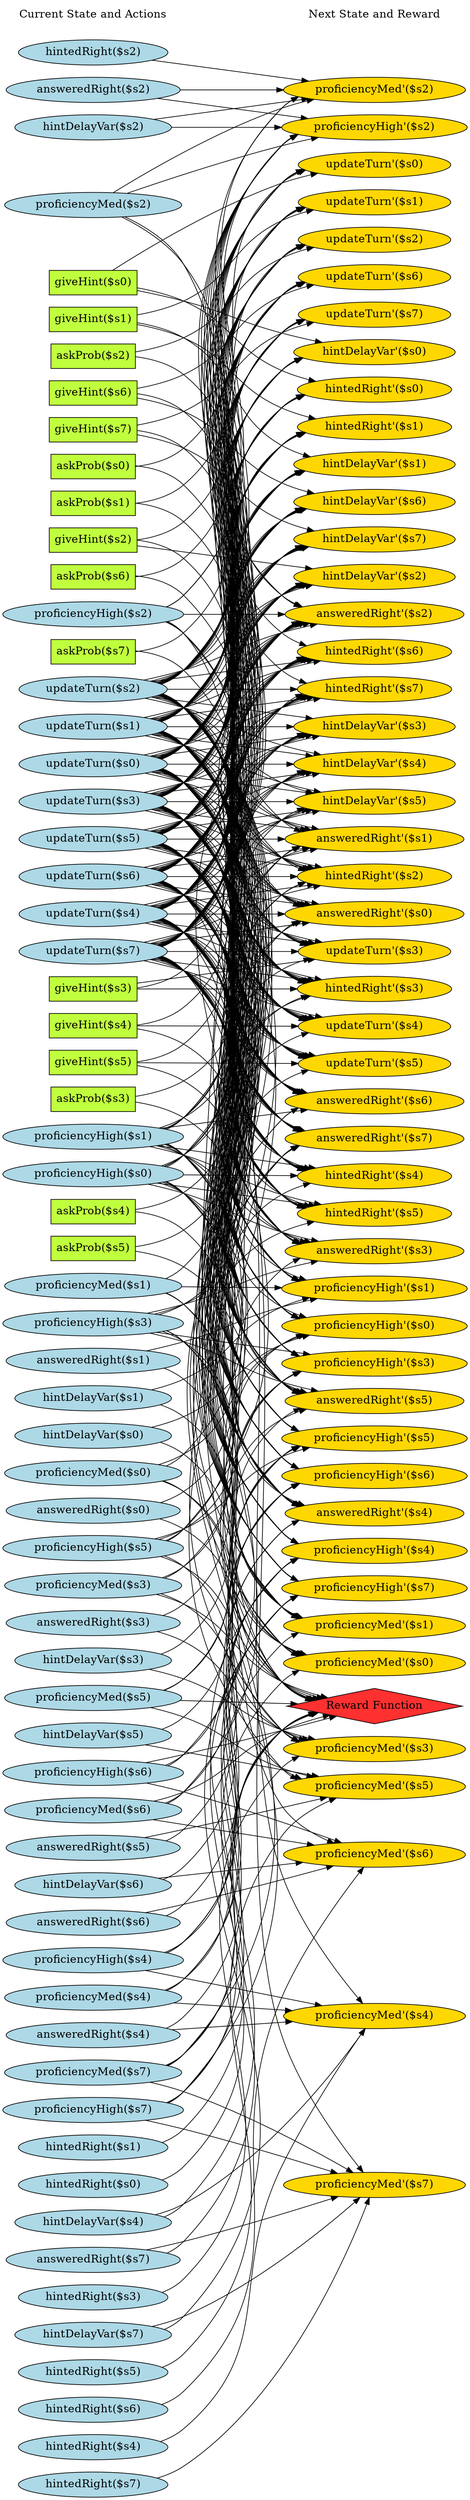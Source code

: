 digraph G {
	graph [bb="0,0,617.2,3600.4",
		fontname=Helvetica,
		fontsize=16,
		rankdir=LR,
		ranksep=2.00,
		ratio=auto,
		size=600
	];
	node [fontsize=16,
		label="\N"
	];
	{
		graph [rank=same];
		"giveHint($s6)"		 [color=black,
			fillcolor=olivedrab1,
			height=0.5,
			pos="109.6,2045.4",
			shape=box,
			style=filled,
			width=1.4722];
		"proficiencyMed($s7)"		 [color=black,
			fillcolor=lightblue,
			height=0.51069,
			pos="109.6,898.38",
			shape=ellipse,
			style=filled,
			width=2.9856];
		"updateTurn($s2)"		 [color=black,
			fillcolor=lightblue,
			height=0.51069,
			pos="109.6,2484.4",
			shape=ellipse,
			style=filled,
			width=2.4356];
		"answeredRight($s5)"		 [color=black,
			fillcolor=lightblue,
			height=0.51069,
			pos="109.6,953.38",
			shape=ellipse,
			style=filled,
			width=2.8481];
		"askProb($s1)"		 [color=black,
			fillcolor=olivedrab1,
			height=0.5,
			pos="109.6,2649.4",
			shape=box,
			style=filled,
			width=1.4028];
		"hintDelayVar($s0)"		 [color=black,
			fillcolor=lightblue,
			height=0.51069,
			pos="109.6,1448.4",
			shape=ellipse,
			style=filled,
			width=2.6713];
		"hintedRight($s6)"		 [color=black,
			fillcolor=lightblue,
			height=0.51069,
			pos="109.6,73.385",
			shape=ellipse,
			style=filled,
			width=2.4749];
		"proficiencyHigh($s5)"		 [color=black,
			fillcolor=lightblue,
			height=0.51069,
			pos="109.6,1503.4",
			shape=ellipse,
			style=filled,
			width=3.0445];
		"updateTurn($s3)"		 [color=black,
			fillcolor=lightblue,
			height=0.51069,
			pos="109.6,2429.4",
			shape=ellipse,
			style=filled,
			width=2.4356];
		"proficiencyMed($s0)"		 [color=black,
			fillcolor=lightblue,
			height=0.51069,
			pos="109.6,1393.4",
			shape=ellipse,
			style=filled,
			width=2.9856];
		"giveHint($s5)"		 [color=black,
			fillcolor=olivedrab1,
			height=0.5,
			pos="109.6,1883.4",
			shape=box,
			style=filled,
			width=1.4722];
		"answeredRight($s4)"		 [color=black,
			fillcolor=lightblue,
			height=0.51069,
			pos="109.6,238.38",
			shape=ellipse,
			style=filled,
			width=2.8481];
		"askProb($s0)"		 [color=black,
			fillcolor=olivedrab1,
			height=0.5,
			pos="109.6,1991.4",
			shape=box,
			style=filled,
			width=1.4028];
		"hintedRight($s7)"		 [color=black,
			fillcolor=lightblue,
			height=0.51069,
			pos="109.6,128.38",
			shape=ellipse,
			style=filled,
			width=2.4749];
		"hintDelayVar($s1)"		 [color=black,
			fillcolor=lightblue,
			height=0.51069,
			pos="109.6,1173.4",
			shape=ellipse,
			style=filled,
			width=2.6713];
		"proficiencyHigh($s4)"		 [color=black,
			fillcolor=lightblue,
			height=0.51069,
			pos="109.6,403.38",
			shape=ellipse,
			style=filled,
			width=3.0445];
		"giveHint($s0)"		 [color=black,
			fillcolor=olivedrab1,
			height=0.5,
			pos="109.6,2594.4",
			shape=box,
			style=filled,
			width=1.4722];
		"askProb($s4)"		 [color=black,
			fillcolor=olivedrab1,
			height=0.5,
			pos="109.6,1557.4",
			shape=box,
			style=filled,
			width=1.4028];
		"hintDelayVar($s7)"		 [color=black,
			fillcolor=lightblue,
			height=0.51069,
			pos="109.6,788.38",
			shape=ellipse,
			style=filled,
			width=2.6713];
		"proficiencyMed($s5)"		 [color=black,
			fillcolor=lightblue,
			height=0.51069,
			pos="109.6,1118.4",
			shape=ellipse,
			style=filled,
			width=2.9856];
		"Current State and Actions"		 [color=black,
			fillcolor=white,
			height=0.5,
			pos="109.6,3582.4",
			shape=plaintext,
			style=bold,
			width=2.5139];
		"updateTurn($s0)"		 [color=black,
			fillcolor=lightblue,
			height=0.51069,
			pos="109.6,2374.4",
			shape=ellipse,
			style=filled,
			width=2.4356];
		"answeredRight($s3)"		 [color=black,
			fillcolor=lightblue,
			height=0.51069,
			pos="109.6,3308.4",
			shape=ellipse,
			style=filled,
			width=2.8481];
		"proficiencyHigh($s3)"		 [color=black,
			fillcolor=lightblue,
			height=0.51069,
			pos="109.6,1829.4",
			shape=ellipse,
			style=filled,
			width=3.0445];
		"hintedRight($s4)"		 [color=black,
			fillcolor=lightblue,
			height=0.51069,
			pos="109.6,18.385",
			shape=ellipse,
			style=filled,
			width=2.4749];
		"askProb($s3)"		 [color=black,
			fillcolor=olivedrab1,
			height=0.5,
			pos="109.6,3089.4",
			shape=box,
			style=filled,
			width=1.4028];
		"giveHint($s7)"		 [color=black,
			fillcolor=olivedrab1,
			height=0.5,
			pos="109.6,2869.4",
			shape=box,
			style=filled,
			width=1.4722];
		"updateTurn($s1)"		 [color=black,
			fillcolor=lightblue,
			height=0.51069,
			pos="109.6,2319.4",
			shape=ellipse,
			style=filled,
			width=2.4356];
		"proficiencyMed($s6)"		 [color=black,
			fillcolor=lightblue,
			height=0.51069,
			pos="109.6,843.38",
			shape=ellipse,
			style=filled,
			width=2.9856];
		"answeredRight($s2)"		 [color=black,
			fillcolor=lightblue,
			height=0.51069,
			pos="109.6,3418.4",
			shape=ellipse,
			style=filled,
			width=2.8481];
		"askProb($s2)"		 [color=black,
			fillcolor=olivedrab1,
			height=0.5,
			pos="109.6,3034.4",
			shape=box,
			style=filled,
			width=1.4028];
		"proficiencyHigh($s2)"		 [color=black,
			fillcolor=lightblue,
			height=0.51069,
			pos="109.6,2924.4",
			shape=ellipse,
			style=filled,
			width=3.0445];
		"hintedRight($s5)"		 [color=black,
			fillcolor=lightblue,
			height=0.51069,
			pos="109.6,183.38",
			shape=ellipse,
			style=filled,
			width=2.4749];
		"updateTurn($s6)"		 [color=black,
			fillcolor=lightblue,
			height=0.51069,
			pos="109.6,2154.4",
			shape=ellipse,
			style=filled,
			width=2.4356];
		"askProb($s6)"		 [color=black,
			fillcolor=olivedrab1,
			height=0.5,
			pos="109.6,1665.4",
			shape=box,
			style=filled,
			width=1.4028];
		"proficiencyMed($s3)"		 [color=black,
			fillcolor=lightblue,
			height=0.51069,
			pos="109.6,3143.4",
			shape=ellipse,
			style=filled,
			width=2.9856];
		"giveHint($s2)"		 [color=black,
			fillcolor=olivedrab1,
			height=0.5,
			pos="109.6,2814.4",
			shape=box,
			style=filled,
			width=1.4722];
		"answeredRight($s1)"		 [color=black,
			fillcolor=lightblue,
			height=0.51069,
			pos="109.6,1228.4",
			shape=ellipse,
			style=filled,
			width=2.8481];
		"hintedRight($s2)"		 [color=black,
			fillcolor=lightblue,
			height=0.51069,
			pos="109.6,3528.4",
			shape=ellipse,
			style=filled,
			width=2.4749];
		"proficiencyHigh($s1)"		 [color=black,
			fillcolor=lightblue,
			height=0.51069,
			pos="109.6,1719.4",
			shape=ellipse,
			style=filled,
			width=3.0445];
		"hintDelayVar($s4)"		 [color=black,
			fillcolor=lightblue,
			height=0.51069,
			pos="109.6,293.38",
			shape=ellipse,
			style=filled,
			width=2.6713];
		"updateTurn($s7)"		 [color=black,
			fillcolor=lightblue,
			height=0.51069,
			pos="109.6,2209.4",
			shape=ellipse,
			style=filled,
			width=2.4356];
		"askProb($s5)"		 [color=black,
			fillcolor=olivedrab1,
			height=0.5,
			pos="109.6,1611.4",
			shape=box,
			style=filled,
			width=1.4028];
		"hintDelayVar($s6)"		 [color=black,
			fillcolor=lightblue,
			height=0.51069,
			pos="109.6,623.38",
			shape=ellipse,
			style=filled,
			width=2.6713];
		"proficiencyMed($s4)"		 [color=black,
			fillcolor=lightblue,
			height=0.51069,
			pos="109.6,513.38",
			shape=ellipse,
			style=filled,
			width=2.9856];
		"answeredRight($s0)"		 [color=black,
			fillcolor=lightblue,
			height=0.51069,
			pos="109.6,1338.4",
			shape=ellipse,
			style=filled,
			width=2.8481];
		"giveHint($s1)"		 [color=black,
			fillcolor=olivedrab1,
			height=0.5,
			pos="109.6,2759.4",
			shape=box,
			style=filled,
			width=1.4722];
		"proficiencyHigh($s0)"		 [color=black,
			fillcolor=lightblue,
			height=0.51069,
			pos="109.6,1774.4",
			shape=ellipse,
			style=filled,
			width=3.0445];
		"hintDelayVar($s5)"		 [color=black,
			fillcolor=lightblue,
			height=0.51069,
			pos="109.6,1008.4",
			shape=ellipse,
			style=filled,
			width=2.6713];
		"hintedRight($s3)"		 [color=black,
			fillcolor=lightblue,
			height=0.51069,
			pos="109.6,3473.4",
			shape=ellipse,
			style=filled,
			width=2.4749];
		"updateTurn($s4)"		 [color=black,
			fillcolor=lightblue,
			height=0.51069,
			pos="109.6,2099.4",
			shape=ellipse,
			style=filled,
			width=2.4356];
		"proficiencyMed($s1)"		 [color=black,
			fillcolor=lightblue,
			height=0.51069,
			pos="109.6,1283.4",
			shape=ellipse,
			style=filled,
			width=2.9856];
		"giveHint($s4)"		 [color=black,
			fillcolor=olivedrab1,
			height=0.5,
			pos="109.6,1937.4",
			shape=box,
			style=filled,
			width=1.4722];
		"hintedRight($s0)"		 [color=black,
			fillcolor=lightblue,
			height=0.51069,
			pos="109.6,458.38",
			shape=ellipse,
			style=filled,
			width=2.4749];
		"answeredRight($s7)"		 [color=black,
			fillcolor=lightblue,
			height=0.51069,
			pos="109.6,733.38",
			shape=ellipse,
			style=filled,
			width=2.8481];
		"proficiencyHigh($s7)"		 [color=black,
			fillcolor=lightblue,
			height=0.51069,
			pos="109.6,1063.4",
			shape=ellipse,
			style=filled,
			width=3.0445];
		"hintDelayVar($s2)"		 [color=black,
			fillcolor=lightblue,
			height=0.51069,
			pos="109.6,3363.4",
			shape=ellipse,
			style=filled,
			width=2.6713];
		"askProb($s7)"		 [color=black,
			fillcolor=olivedrab1,
			height=0.5,
			pos="109.6,2704.4",
			shape=box,
			style=filled,
			width=1.4028];
		"updateTurn($s5)"		 [color=black,
			fillcolor=lightblue,
			height=0.51069,
			pos="109.6,2264.4",
			shape=ellipse,
			style=filled,
			width=2.4356];
		"proficiencyMed($s2)"		 [color=black,
			fillcolor=lightblue,
			height=0.51069,
			pos="109.6,3198.4",
			shape=ellipse,
			style=filled,
			width=2.9856];
		"giveHint($s3)"		 [color=black,
			fillcolor=olivedrab1,
			height=0.5,
			pos="109.6,2979.4",
			shape=box,
			style=filled,
			width=1.4722];
		"hintedRight($s1)"		 [color=black,
			fillcolor=lightblue,
			height=0.51069,
			pos="109.6,348.38",
			shape=ellipse,
			style=filled,
			width=2.4749];
		"answeredRight($s6)"		 [color=black,
			fillcolor=lightblue,
			height=0.51069,
			pos="109.6,568.38",
			shape=ellipse,
			style=filled,
			width=2.8481];
		"proficiencyHigh($s6)"		 [color=black,
			fillcolor=lightblue,
			height=0.51069,
			pos="109.6,678.38",
			shape=ellipse,
			style=filled,
			width=3.0445];
		"hintDelayVar($s3)"		 [color=black,
			fillcolor=lightblue,
			height=0.51069,
			pos="109.6,3253.4",
			shape=ellipse,
			style=filled,
			width=2.6713];
	}
	{
		graph [rank=same];
		"proficiencyMed'($s3)"		 [color=black,
			fillcolor=gold1,
			height=0.51069,
			pos="490.2,3364.4",
			shape=ellipse,
			style=filled,
			width=3.0445];
		"hintedRight'($s0)"		 [color=black,
			fillcolor=gold1,
			height=0.51069,
			pos="490.2,2649.4",
			shape=ellipse,
			style=filled,
			width=2.5338];
		"proficiencyHigh'($s4)"		 [color=black,
			fillcolor=gold1,
			height=0.51069,
			pos="490.2,1164.4",
			shape=ellipse,
			style=filled,
			width=3.1034];
		"answeredRight'($s7)"		 [color=black,
			fillcolor=gold1,
			height=0.51069,
			pos="490.2,1824.4",
			shape=ellipse,
			style=filled,
			width=2.907];
		"hintDelayVar'($s1)"		 [color=black,
			fillcolor=gold1,
			height=0.51069,
			pos="490.2,2704.4",
			shape=ellipse,
			style=filled,
			width=2.7302];
		"Next State and Reward"		 [color=black,
			fillcolor=white,
			height=0.5,
			pos="490.2,3582.4",
			shape=plaintext,
			style=bold,
			width=2.25];
		"updateTurn'($s2)"		 [color=black,
			fillcolor=gold1,
			height=0.51069,
			pos="490.2,3144.4",
			shape=ellipse,
			style=filled,
			width=2.4945];
		"proficiencyMed'($s4)"		 [color=black,
			fillcolor=gold1,
			height=0.51069,
			pos="490.2,348.38",
			shape=ellipse,
			style=filled,
			width=3.0445];
		"hintedRight'($s7)"		 [color=black,
			fillcolor=gold1,
			height=0.51069,
			pos="490.2,2374.4",
			shape=ellipse,
			style=filled,
			width=2.5338];
		"answeredRight'($s0)"		 [color=black,
			fillcolor=gold1,
			height=0.51069,
			pos="490.2,1769.4",
			shape=ellipse,
			style=filled,
			width=2.907];
		"proficiencyHigh'($s5)"		 [color=black,
			fillcolor=gold1,
			height=0.51069,
			pos="490.2,1384.4",
			shape=ellipse,
			style=filled,
			width=3.1034];
		"hintDelayVar'($s2)"		 [color=black,
			fillcolor=gold1,
			height=0.51069,
			pos="490.2,2814.4",
			shape=ellipse,
			style=filled,
			width=2.7302];
		"updateTurn'($s3)"		 [color=black,
			fillcolor=gold1,
			height=0.51069,
			pos="490.2,3199.4",
			shape=ellipse,
			style=filled,
			width=2.4945];
		"hintedRight'($s2)"		 [color=black,
			fillcolor=gold1,
			height=0.51069,
			pos="490.2,2154.4",
			shape=ellipse,
			style=filled,
			width=2.5338];
		"proficiencyMed'($s5)"		 [color=black,
			fillcolor=gold1,
			height=0.51069,
			pos="490.2,930.38",
			shape=ellipse,
			style=filled,
			width=3.0445];
		"proficiencyHigh'($s2)"		 [color=black,
			fillcolor=gold1,
			height=0.51069,
			pos="490.2,3309.4",
			shape=ellipse,
			style=filled,
			width=3.1034];
		"answeredRight'($s5)"		 [color=black,
			fillcolor=gold1,
			height=0.51069,
			pos="490.2,1439.4",
			shape=ellipse,
			style=filled,
			width=2.907];
		"hintDelayVar'($s3)"		 [color=black,
			fillcolor=gold1,
			height=0.51069,
			pos="490.2,2979.4",
			shape=ellipse,
			style=filled,
			width=2.7302];
		"updateTurn'($s4)"		 [color=black,
			fillcolor=gold1,
			height=0.51069,
			pos="490.2,1879.4",
			shape=ellipse,
			style=filled,
			width=2.4945];
		"hintedRight'($s1)"		 [color=black,
			fillcolor=gold1,
			height=0.51069,
			pos="490.2,2759.4",
			shape=ellipse,
			style=filled,
			width=2.5338];
		"proficiencyMed'($s6)"		 [color=black,
			fillcolor=gold1,
			height=0.51069,
			pos="490.2,650.38",
			shape=ellipse,
			style=filled,
			width=3.0445];
		"proficiencyHigh'($s3)"		 [color=black,
			fillcolor=gold1,
			height=0.51069,
			pos="490.2,3254.4",
			shape=ellipse,
			style=filled,
			width=3.1034];
		"hintDelayVar'($s4)"		 [color=black,
			fillcolor=gold1,
			height=0.51069,
			pos="490.2,2264.4",
			shape=ellipse,
			style=filled,
			width=2.7302];
		"answeredRight'($s6)"		 [color=black,
			fillcolor=gold1,
			height=0.51069,
			pos="490.2,1494.4",
			shape=ellipse,
			style=filled,
			width=2.907];
		"updateTurn'($s5)"		 [color=black,
			fillcolor=gold1,
			height=0.51069,
			pos="490.2,1934.4",
			shape=ellipse,
			style=filled,
			width=2.4945];
		"proficiencyMed'($s7)"		 [color=black,
			fillcolor=gold1,
			height=0.51069,
			pos="490.2,831.38",
			shape=ellipse,
			style=filled,
			width=3.0445];
		"hintedRight'($s4)"		 [color=black,
			fillcolor=gold1,
			height=0.51069,
			pos="490.2,1714.4",
			shape=ellipse,
			style=filled,
			width=2.5338];
		"answeredRight'($s3)"		 [color=black,
			fillcolor=gold1,
			height=0.51069,
			pos="490.2,2539.4",
			shape=ellipse,
			style=filled,
			width=2.907];
		"hintDelayVar'($s5)"		 [color=black,
			fillcolor=gold1,
			height=0.51069,
			pos="490.2,2209.4",
			shape=ellipse,
			style=filled,
			width=2.7302];
		"Reward Function"		 [color=black,
			fillcolor=firebrick1,
			height=0.72222,
			pos="490.2,1047.4",
			shape=diamond,
			style=filled,
			width=3.5278];
		"updateTurn'($s6)"		 [color=black,
			fillcolor=gold1,
			height=0.51069,
			pos="490.2,1989.4",
			shape=ellipse,
			style=filled,
			width=2.4945];
		"hintedRight'($s3)"		 [color=black,
			fillcolor=gold1,
			height=0.51069,
			pos="490.2,2484.4",
			shape=ellipse,
			style=filled,
			width=2.5338];
		"proficiencyHigh'($s1)"		 [color=black,
			fillcolor=gold1,
			height=0.51069,
			pos="490.2,1549.4",
			shape=ellipse,
			style=filled,
			width=3.1034];
		"answeredRight'($s4)"		 [color=black,
			fillcolor=gold1,
			height=0.51069,
			pos="490.2,1219.4",
			shape=ellipse,
			style=filled,
			width=2.907];
		"hintDelayVar'($s6)"		 [color=black,
			fillcolor=gold1,
			height=0.51069,
			pos="490.2,2319.4",
			shape=ellipse,
			style=filled,
			width=2.7302];
		"proficiencyHigh'($s0)"		 [color=black,
			fillcolor=gold1,
			height=0.51069,
			pos="490.2,1604.4",
			shape=ellipse,
			style=filled,
			width=3.1034];
		"updateTurn'($s7)"		 [color=black,
			fillcolor=gold1,
			height=0.51069,
			pos="490.2,3089.4",
			shape=ellipse,
			style=filled,
			width=2.4945];
		"proficiencyMed'($s1)"		 [color=black,
			fillcolor=gold1,
			height=0.51069,
			pos="490.2,985.38",
			shape=ellipse,
			style=filled,
			width=3.0445];
		"hintedRight'($s6)"		 [color=black,
			fillcolor=gold1,
			height=0.51069,
			pos="490.2,2044.4",
			shape=ellipse,
			style=filled,
			width=2.5338];
		"answeredRight'($s1)"		 [color=black,
			fillcolor=gold1,
			height=0.51069,
			pos="490.2,2099.4",
			shape=ellipse,
			style=filled,
			width=2.907];
		"proficiencyHigh'($s6)"		 [color=black,
			fillcolor=gold1,
			height=0.51069,
			pos="490.2,1274.4",
			shape=ellipse,
			style=filled,
			width=3.1034];
		"hintDelayVar'($s7)"		 [color=black,
			fillcolor=gold1,
			height=0.51069,
			pos="490.2,2869.4",
			shape=ellipse,
			style=filled,
			width=2.7302];
		"proficiencyMed'($s0)"		 [color=black,
			fillcolor=gold1,
			height=0.51069,
			pos="490.2,1109.4",
			shape=ellipse,
			style=filled,
			width=3.0445];
		"updateTurn'($s0)"		 [color=black,
			fillcolor=gold1,
			height=0.51069,
			pos="490.2,2429.4",
			shape=ellipse,
			style=filled,
			width=2.4945];
		"proficiencyMed'($s2)"		 [color=black,
			fillcolor=gold1,
			height=0.51069,
			pos="490.2,3419.4",
			shape=ellipse,
			style=filled,
			width=3.0445];
		"hintedRight'($s5)"		 [color=black,
			fillcolor=gold1,
			height=0.51069,
			pos="490.2,1659.4",
			shape=ellipse,
			style=filled,
			width=2.5338];
		"hintDelayVar'($s0)"		 [color=black,
			fillcolor=gold1,
			height=0.51069,
			pos="490.2,2594.4",
			shape=ellipse,
			style=filled,
			width=2.7302];
		"answeredRight'($s2)"		 [color=black,
			fillcolor=gold1,
			height=0.51069,
			pos="490.2,2924.4",
			shape=ellipse,
			style=filled,
			width=2.907];
		"proficiencyHigh'($s7)"		 [color=black,
			fillcolor=gold1,
			height=0.51069,
			pos="490.2,1329.4",
			shape=ellipse,
			style=filled,
			width=3.1034];
		"updateTurn'($s1)"		 [color=black,
			fillcolor=gold1,
			height=0.51069,
			pos="490.2,3034.4",
			shape=ellipse,
			style=filled,
			width=2.4945];
	}
	"giveHint($s6)" -> "updateTurn'($s6)"	 [color=black,
		pos="e,416.78,2000.1 162.85,2037.7 225.81,2028.3 332.38,2012.6 406.54,2001.6",
		style=solid];
	"giveHint($s6)" -> "hintDelayVar'($s6)"	 [color=black,
		pos="e,405.11,2310.2 162.83,2050.3 181.9,2054.1 202.8,2060.8 219.2,2072.4 314.25,2139.7 267.32,2225.2 363.2,2291.4 372.93,2298.1 384,\
2303.2 395.44,2307.2",
		style=solid];
	"giveHint($s6)" -> "hintedRight'($s6)"	 [color=black,
		pos="e,398.98,2044.6 162.85,2045.2 220.97,2045.1 316.24,2044.8 388.89,2044.6",
		style=solid];
	"proficiencyMed($s7)" -> "answeredRight'($s7)"	 [color=black,
		pos="e,394.77,1816.6 195.36,909.52 204.32,913.65 212.56,919.13 219.2,926.38 483.84,1215.5 93.742,1511.8 363.2,1796.4 369.6,1803.1 377.23,\
1808.4 385.52,1812.6",
		style=solid];
	"proficiencyMed($s7)" -> "proficiencyMed'($s7)"	 [color=black,
		pos="e,414.05,844.68 184.95,885.23 247.94,874.08 338.25,858.1 404.11,846.44",
		style=solid];
	"proficiencyMed($s7)" -> "Reward Function"	 [pos="e,428.15,1033.9 178.21,912.62 192.01,916.41 206.27,920.99 219.2,926.38 288,955.09 294.68,983.04 363.2,1012.4 380.63,1019.8 400.09,\
1026.2 418.41,1031.3"];
	"proficiencyMed($s7)" -> "proficiencyHigh'($s7)"	 [color=black,
		pos="e,395.42,1319.6 192.36,910.21 202.16,914.19 211.43,919.45 219.2,926.38 352.45,1045.2 227.98,1184.8 363.2,1301.4 369.99,1307.2 377.72,\
1311.9 385.95,1315.7",
		style=solid];
	"updateTurn($s2)" -> "hintedRight'($s0)"	 [color=black,
		pos="e,419.86,2637.6 137.08,2502 181.82,2531 276.05,2588.8 363.2,2621.4 377.92,2626.9 394.04,2631.5 409.67,2635.2",
		style=solid];
	"updateTurn($s2)" -> "proficiencyHigh'($s4)"	 [color=black,
		pos="e,391.23,1173 188.98,2476.4 200.49,2472 211.15,2465.6 219.2,2456.4 590.3,2029.8 -15.023,1612.7 363.2,1192.4 368.63,1186.4 375.04,\
1181.5 382.06,1177.5",
		style=solid];
	"updateTurn($s2)" -> "answeredRight'($s7)"	 [color=black,
		pos="e,395.98,1832.5 187.5,2475.8 199.32,2471.5 210.47,2465.3 219.2,2456.4 412.55,2259.5 166.57,2046 363.2,1852.4 370.02,1845.7 378.06,\
1840.4 386.73,1836.3",
		style=solid];
	"updateTurn($s2)" -> "hintDelayVar'($s1)"	 [color=black,
		pos="e,412.84,2693 134.02,2502.3 196.02,2549.7 359.96,2674.9 363.2,2676.4 375.64,2682.2 389.32,2686.8 402.94,2690.4",
		style=solid];
	"updateTurn($s2)" -> "updateTurn'($s2)"	 [color=black,
		pos="e,404.53,3138.8 143.39,2501.5 167.83,2515.9 200.13,2538.7 219.2,2567.4 359,2777.4 181.49,2941.4 363.2,3116.4 372.18,3125 383.21,\
3131.2 394.97,3135.7",
		style=solid];
	"updateTurn($s2)" -> "hintedRight'($s7)"	 [color=black,
		pos="e,424.01,2387.1 168.42,2470.7 184.92,2466.5 202.86,2461.5 219.2,2456.4 284.39,2435.8 297.68,2421.8 363.2,2402.4 379.54,2397.5 397.3,\
2393.1 414.18,2389.2",
		style=solid];
	"updateTurn($s2)" -> "answeredRight'($s0)"	 [color=black,
		pos="e,395.5,1777.4 187.64,2475.9 199.45,2471.6 210.56,2465.4 219.2,2456.4 427.21,2240.5 151.59,2009.7 363.2,1797.4 369.82,1790.7 377.65,\
1785.5 386.11,1781.4",
		style=solid];
	"updateTurn($s2)" -> "proficiencyHigh'($s5)"	 [color=black,
		pos="e,391.42,1393.2 188.52,2476.4 200.15,2472 210.98,2465.6 219.2,2456.4 530.78,2106.7 45.785,1756.8 363.2,1412.4 368.7,1406.4 375.17,\
1401.6 382.21,1397.7",
		style=solid];
	"updateTurn($s2)" -> "hintDelayVar'($s2)"	 [color=black,
		pos="e,405.11,2805.2 138.56,2501.9 161.83,2517.3 194.94,2541.3 219.2,2567.4 298.6,2652.6 267.32,2720.2 363.2,2786.4 372.93,2793.1 384,\
2798.2 395.44,2802.2",
		style=solid];
	"updateTurn($s2)" -> "updateTurn'($s3)"	 [color=black,
		pos="e,404.01,3194 143.58,2501.4 168.11,2515.7 200.46,2538.5 219.2,2567.4 369.55,2798.8 166.57,2977.8 363.2,3171.4 371.93,3180 382.69,\
3186.2 394.2,3190.6",
		style=solid];
	"updateTurn($s2)" -> "hintedRight'($s2)"	 [color=black,
		pos="e,406.7,2162 183.77,2474.5 196.48,2470.3 208.9,2464.5 219.2,2456.4 327.07,2371 253.92,2265.9 363.2,2182.4 373.18,2174.8 384.82,2169.1 \
396.92,2165",
		style=solid];
	"updateTurn($s2)" -> "proficiencyHigh'($s2)"	 [color=black,
		pos="e,392.54,3300.4 144.12,2501.4 168.77,2515.6 201.03,2538.3 219.2,2567.4 390.78,2841.9 136.56,3050.2 363.2,3281.4 368.99,3287.3 375.74,\
3292.1 383.03,3295.9",
		style=solid];
	"updateTurn($s2)" -> "answeredRight'($s5)"	 [color=black,
		pos="e,394.6,1447 188.46,2476.3 200.1,2471.9 210.94,2465.6 219.2,2456.4 515.93,2125.8 60.96,1792.9 363.2,1467.4 369.53,1460.6 377.12,\
1455.2 385.39,1451.1",
		style=solid];
	"updateTurn($s2)" -> "hintDelayVar'($s3)"	 [color=black,
		pos="e,400.84,2971.5 142.09,2501.8 166.13,2516.5 198.55,2539.6 219.2,2567.4 327.84,2713.7 225.61,2831.8 363.2,2951.4 371.43,2958.5 381.07,\
2964 391.3,2968.1",
		style=solid];
	"updateTurn($s2)" -> "updateTurn'($s4)"	 [color=black,
		pos="e,404.53,1884.9 187.06,2475.7 199,2471.4 210.3,2465.2 219.2,2456.4 397.95,2278.4 181.49,2082.3 363.2,1907.4 372.18,1898.7 383.21,\
1892.5 394.97,1888.1",
		style=solid];
	"updateTurn($s2)" -> "hintedRight'($s1)"	 [color=black,
		pos="e,411.33,2750.1 136.76,2502.2 159.5,2518.1 192.85,2542.8 219.2,2567.4 290.08,2633.6 279.73,2682 363.2,2731.4 374.92,2738.3 388.17,\
2743.5 401.57,2747.5",
		style=solid];
	"updateTurn($s2)" -> "proficiencyHigh'($s3)"	 [color=black,
		pos="e,392.67,3245.2 143.98,2501.4 168.57,2515.7 200.79,2538.5 219.2,2567.4 380.15,2820.3 151.59,3014 363.2,3226.4 369.04,3232.2 375.82,\
3237 383.14,3240.8",
		style=solid];
	"updateTurn($s2)" -> "hintDelayVar'($s4)"	 [color=black,
		pos="e,408.02,2274.5 179.47,2473.2 193.25,2469.2 207.18,2463.8 219.2,2456.4 301.83,2405.6 279.73,2341.8 363.2,2292.4 373.93,2286 385.95,\
2281.1 398.18,2277.3",
		style=solid];
	"updateTurn($s2)" -> "answeredRight'($s6)"	 [color=black,
		pos="e,394.67,1502.1 188.4,2476.2 200.04,2471.9 210.91,2465.6 219.2,2456.4 501.08,2145 76.122,1829 363.2,1522.4 369.56,1515.6 377.16,\
1510.3 385.45,1506.1",
		style=solid];
	"updateTurn($s2)" -> "updateTurn'($s5)"	 [color=black,
		pos="e,404.77,1940.2 186.86,2475.5 198.82,2471.2 210.18,2465.1 219.2,2456.4 383.43,2297.2 196.33,2118.8 363.2,1962.4 372.3,1953.9 383.39,\
1947.7 395.18,1943.3",
		style=solid];
	"updateTurn($s2)" -> "hintedRight'($s4)"	 [color=black,
		pos="e,402.73,1719.8 187.77,2476 199.56,2471.7 210.63,2465.4 219.2,2456.4 441.93,2221.5 136.56,1973.5 363.2,1742.4 371.6,1733.8 381.99,\
1727.6 393.18,1723.2",
		style=solid];
	"updateTurn($s2)" -> "answeredRight'($s3)"	 [color=black,
		pos="e,408.99,2527.7 182.26,2494.8 243.74,2503.7 332.64,2516.6 398.96,2526.3",
		style=solid];
	"updateTurn($s2)" -> "hintDelayVar'($s5)"	 [color=black,
		pos="e,405.11,2218.6 182.01,2474 195.16,2469.9 208.2,2464.3 219.2,2456.4 313.96,2388.6 267.32,2303.5 363.2,2237.4 372.93,2230.7 384,2225.5 \
395.44,2221.6",
		style=solid];
	"updateTurn($s2)" -> "updateTurn'($s6)"	 [color=black,
		pos="e,405.05,1995.5 186.33,2475.3 198.42,2471.1 209.97,2465 219.2,2456.4 369.02,2316 211.05,2155.3 363.2,2017.4 372.44,2009 383.61,2003 \
395.44,1998.6",
		style=solid];
	"updateTurn($s2)" -> "hintedRight'($s3)"	 [color=black,
		pos="e,398.8,2484.4 197.46,2484.4 254.42,2484.4 329.09,2484.4 388.62,2484.4",
		style=solid];
	"updateTurn($s2)" -> "proficiencyHigh'($s1)"	 [color=black,
		pos="e,391.94,1558.3 188.32,2476.2 199.98,2471.8 210.86,2465.5 219.2,2456.4 486.26,2164.2 91.266,1865.1 363.2,1577.4 368.83,1571.4 375.42,\
1566.6 382.59,1562.7",
		style=solid];
	"updateTurn($s2)" -> "answeredRight'($s4)"	 [color=black,
		pos="e,394.38,1226.8 188.94,2476.4 200.45,2472 211.13,2465.6 219.2,2456.4 575.41,2049 0.19181,1648.7 363.2,1247.4 369.44,1240.5 376.97,\
1235.1 385.2,1230.9",
		style=solid];
	"updateTurn($s2)" -> "hintDelayVar'($s6)"	 [color=black,
		pos="e,412.85,2330.8 175.27,2472.2 190.1,2468.2 205.53,2463 219.2,2456.4 291.48,2421.5 290.35,2381.1 363.2,2347.4 375.64,2341.6 389.33,\
2337 402.95,2333.4",
		style=solid];
	"updateTurn($s2)" -> "proficiencyHigh'($s0)"	 [color=black,
		pos="e,392.02,1613.3 188.24,2476.1 199.9,2471.8 210.81,2465.5 219.2,2456.4 471.46,2183.3 106.39,1901.2 363.2,1632.4 368.86,1626.5 375.48,\
1621.7 382.65,1617.8",
		style=solid];
	"updateTurn($s2)" -> "updateTurn'($s7)"	 [color=black,
		pos="e,404.77,3083.6 142.92,2501.5 167.27,2516 199.68,2538.9 219.2,2567.4 348.51,2756 196.33,2905 363.2,3061.4 372.3,3069.9 383.39,3076 \
395.18,3080.4",
		style=solid];
	"updateTurn($s2)" -> "hintedRight'($s6)"	 [color=black,
		pos="e,404.74,2051.1 185.76,2475.1 197.98,2470.9 209.72,2464.9 219.2,2456.4 354.76,2334.5 225.61,2191.9 363.2,2072.4 372.39,2064.4 383.34,\
2058.5 394.91,2054.3",
		style=solid];
	"updateTurn($s2)" -> "answeredRight'($s1)"	 [color=black,
		pos="e,398.98,2108.5 184.82,2474.9 197.28,2470.7 209.34,2464.8 219.2,2456.4 340.74,2352.9 239.94,2228.8 363.2,2127.4 370.99,2121 379.93,\
2116 389.38,2112",
		style=solid];
	"updateTurn($s2)" -> "proficiencyHigh'($s6)"	 [color=black,
		pos="e,391.32,1283.1 188.9,2476.3 200.41,2472 211.1,2465.6 219.2,2456.4 560.52,2068.2 15.399,1684.7 363.2,1302.4 368.66,1296.4 375.1,\
1291.5 382.13,1287.6",
		style=solid];
	"updateTurn($s2)" -> "hintDelayVar'($s7)"	 [color=black,
		pos="e,403.1,2860.8 140.18,2501.9 163.79,2517 196.55,2540.5 219.2,2567.4 307.94,2672.5 253.92,2757.8 363.2,2841.4 372.22,2848.3 382.6,\
2853.5 393.46,2857.5",
		style=solid];
	"updateTurn($s2)" -> "updateTurn'($s0)"	 [color=black,
		pos="e,416.55,2439.9 182.26,2474 246.08,2464.7 339.46,2451.1 406.45,2441.4",
		style=solid];
	"updateTurn($s2)" -> "proficiencyMed'($s2)"	 [color=black,
		pos="e,392.96,3410.8 144.59,2501.4 169.32,2515.6 201.47,2538.2 219.2,2567.4 412.13,2885.2 106.39,3122.6 363.2,3391.4 369.16,3397.6 376.16,\
3402.6 383.77,3406.6",
		style=solid];
	"updateTurn($s2)" -> "hintedRight'($s5)"	 [color=black,
		pos="e,402.61,1664.7 188.15,2476 199.82,2471.7 210.76,2465.4 219.2,2456.4 456.68,2202.4 121.49,1937.3 363.2,1687.4 371.54,1678.8 381.9,\
1672.5 393.07,1668",
		style=solid];
	"updateTurn($s2)" -> "hintDelayVar'($s0)"	 [color=black,
		pos="e,422.87,2580.9 154.93,2500.2 205.07,2517.7 289.36,2546.2 363.2,2566.4 379.14,2570.7 396.34,2574.9 412.76,2578.6",
		style=solid];
	"updateTurn($s2)" -> "answeredRight'($s2)"	 [color=black,
		pos="e,398.98,2915.3 141.19,2501.8 165.05,2516.6 197.67,2539.9 219.2,2567.4 317.75,2692.9 239.94,2795 363.2,2896.4 370.99,2902.8 379.93,\
2907.8 389.38,2911.7",
		style=solid];
	"updateTurn($s2)" -> "proficiencyHigh'($s7)"	 [color=black,
		pos="e,391.37,1338.1 188.85,2476.3 200.37,2471.9 211.07,2465.6 219.2,2456.4 545.65,2087.5 30.597,1720.8 363.2,1357.4 368.68,1351.4 375.13,\
1346.5 382.17,1342.6",
		style=solid];
	"updateTurn($s2)" -> "updateTurn'($s1)"	 [color=black,
		pos="e,405.05,3028.3 142.41,2501.5 166.64,2516.1 199.14,2539.1 219.2,2567.4 338.11,2734.8 211.05,2868.5 363.2,3006.4 372.44,3014.8 383.61,\
3020.8 395.44,3025.2",
		style=solid];
	"answeredRight($s5)" -> "proficiencyHigh'($s5)"	 [color=black,
		pos="e,395.42,1374.6 190.99,964.66 201.29,968.71 211.07,974.13 219.2,981.38 352.45,1100.2 227.98,1239.8 363.2,1356.4 369.99,1362.2 377.72,\
1366.9 385.95,1370.7",
		style=solid];
	"answeredRight($s5)" -> "proficiencyMed'($s5)"	 [color=black,
		pos="e,386.9,936.6 207.12,947.52 258.78,944.38 322.69,940.5 376.6,937.23",
		style=solid];
	"askProb($s1)" -> "answeredRight'($s1)"	 [color=black,
		pos="e,396.7,2107.8 160.17,2647.2 180.8,2643.8 203.54,2636.6 219.2,2621.4 383.43,2462.2 196.33,2283.8 363.2,2127.4 370.24,2120.8 378.48,\
2115.6 387.3,2111.6",
		style=solid];
	"askProb($s1)" -> "updateTurn'($s1)"	 [color=black,
		pos="e,406.48,3027.6 160.37,2652.8 180.55,2656.4 202.89,2663.5 219.2,2677.4 340.74,2780.9 239.94,2905 363.2,3006.4 372.97,3014.4 384.55,\
3020.3 396.67,3024.5",
		style=solid];
	"hintDelayVar($s0)" -> "proficiencyHigh'($s0)"	 [color=black,
		pos="e,409.4,1591.6 177.08,1461.5 191.31,1465.4 206.02,1470.3 219.2,1476.4 290.04,1508.8 291.83,1545.1 363.2,1576.4 374.62,1581.4 387.03,\
1585.5 399.45,1589",
		style=solid];
	"hintDelayVar($s0)" -> "proficiencyMed'($s0)"	 [color=black,
		pos="e,398.11,1119.4 187.24,1437.4 198.74,1433.4 209.86,1427.9 219.2,1420.4 329.27,1332.1 251.66,1223.8 363.2,1137.4 370.83,1131.5 379.45,\
1126.8 388.52,1123",
		style=solid];
	"hintedRight($s6)" -> "proficiencyMed'($s6)"	 [color=black,
		pos="e,480.64,631.89 184.8,83.358 197.19,87.484 209.24,93.274 219.2,101.38 241.9,119.85 425.59,513.34 476.29,622.51",
		style=solid];
	"proficiencyHigh($s5)" -> "answeredRight'($s7)"	 [color=black,
		pos="e,400.57,1814.8 192.09,1515.6 201.82,1519.3 211.14,1524.1 219.2,1530.4 325.48,1612.7 255.91,1715.4 363.2,1796.4 371.54,1802.7 381.01,\
1807.6 390.94,1811.5",
		style=solid];
	"proficiencyHigh($s5)" -> "hintedRight'($s7)"	 [color=black,
		pos="e,402.52,2369.2 196.84,1514.5 205.21,1518.5 212.91,1523.6 219.2,1530.4 470.47,1799.6 108.59,2080.3 363.2,2346.4 371.49,2355 381.83,\
2361.3 392.98,2365.8",
		style=solid];
	"proficiencyHigh($s5)" -> "proficiencyHigh'($s5)"	 [color=black,
		pos="e,415.93,1398.2 175.14,1488.6 189.76,1484.7 205.12,1480.2 219.2,1475.4 285.24,1452.6 296.8,1434.1 363.2,1412.4 376.88,1407.9 391.61,\
1403.9 406.02,1400.5",
		style=solid];
	"proficiencyHigh($s5)" -> "proficiencyMed'($s5)"	 [color=black,
		pos="e,394.37,939.5 194.35,1491.7 203.54,1487.6 212.11,1482.3 219.2,1475.4 389.49,1308.4 190.13,1122.5 363.2,958.38 369.64,952.28 377.1,\
947.39 385.12,943.49",
		style=solid];
	"proficiencyHigh($s5)" -> "answeredRight'($s5)"	 [color=black,
		pos="e,414.18,1452.1 187.67,1490.4 250.47,1479.7 339.06,1464.8 403.97,1453.8",
		style=solid];
	"proficiencyHigh($s5)" -> "Reward Function"	 [pos="e,410.37,1057.1 193.01,1491.4 202.59,1487.5 211.63,1482.2 219.2,1475.4 357.08,1350.5 226.49,1208.5 363.2,1082.4 373.84,1072.6 387.01,\
1065.5 400.77,1060.3"];
	"updateTurn($s3)" -> "proficiencyMed'($s3)"	 [color=black,
		pos="e,392.87,3355.9 188.32,2437.6 199.98,2441.9 210.86,2448.3 219.2,2457.4 486.26,2749.6 91.266,3048.7 363.2,3336.4 369.12,3342.6 376.11,\
3347.7 383.7,3351.7",
		style=solid];
	"updateTurn($s3)" -> "hintedRight'($s0)"	 [color=black,
		pos="e,411.33,2640.1 179.47,2440.5 193.25,2444.5 207.18,2450 219.2,2457.4 301.83,2508.2 279.73,2572 363.2,2621.4 374.92,2628.3 388.17,\
2633.5 401.57,2637.5",
		style=solid];
	"updateTurn($s3)" -> "proficiencyHigh'($s4)"	 [color=black,
		pos="e,391.27,1173.1 188.94,2421.4 200.45,2417 211.13,2410.6 219.2,2401.4 575.41,1994 0.19181,1593.7 363.2,1192.4 368.65,1186.4 375.07,\
1181.5 382.09,1177.6",
		style=solid];
	"updateTurn($s3)" -> "answeredRight'($s7)"	 [color=black,
		pos="e,396.16,1832.7 187.06,2420.7 199,2416.4 210.3,2410.2 219.2,2401.4 397.95,2223.4 181.49,2027.3 363.2,1852.4 370.09,1845.8 378.19,\
1840.6 386.89,1836.5",
		style=solid];
	"updateTurn($s3)" -> "hintDelayVar'($s1)"	 [color=black,
		pos="e,405.11,2695.2 182.01,2439.8 195.16,2443.9 208.2,2449.5 219.2,2457.4 313.96,2525.1 267.32,2610.2 363.2,2676.4 372.93,2683.1 384,\
2688.2 395.44,2692.2",
		style=solid];
	"updateTurn($s3)" -> "updateTurn'($s2)"	 [color=black,
		pos="e,403.85,3139.1 187.64,2437.9 199.45,2442.2 210.56,2448.4 219.2,2457.4 427.21,2673.3 151.59,2904 363.2,3116.4 371.85,3125.1 382.56,\
3131.3 394.04,3135.8",
		style=solid];
	"updateTurn($s3)" -> "hintedRight'($s7)"	 [color=black,
		pos="e,415.58,2385.1 182.26,2419 245.78,2409.7 338.57,2396.3 405.49,2386.5",
		style=solid];
	"updateTurn($s3)" -> "answeredRight'($s0)"	 [color=black,
		pos="e,395.98,1777.5 187.5,2420.8 199.32,2416.5 210.47,2410.3 219.2,2401.4 412.55,2204.5 166.57,1991 363.2,1797.4 370.02,1790.7 378.06,\
1785.4 386.73,1781.3",
		style=solid];
	"updateTurn($s3)" -> "proficiencyHigh'($s5)"	 [color=black,
		pos="e,391.79,1393.1 188.46,2421.3 200.1,2416.9 210.94,2410.6 219.2,2401.4 515.93,2070.8 60.96,1737.9 363.2,1412.4 368.78,1406.4 375.33,\
1401.5 382.47,1397.6",
		style=solid];
	"updateTurn($s3)" -> "hintDelayVar'($s2)"	 [color=black,
		pos="e,401.91,2806.2 184.82,2438.9 197.28,2443.1 209.34,2449 219.2,2457.4 340.74,2560.9 239.94,2685 363.2,2786.4 371.75,2793.4 381.69,\
2798.8 392.16,2802.8",
		style=solid];
	"updateTurn($s3)" -> "updateTurn'($s3)"	 [color=black,
		pos="e,403.71,3194.3 187.77,2437.7 199.56,2442.1 210.63,2448.3 219.2,2457.4 441.93,2692.3 136.56,2940.2 363.2,3171.4 371.78,3180.1 382.45,\
3186.4 393.91,3190.9",
		style=solid];
	"updateTurn($s3)" -> "hintedRight'($s2)"	 [color=black,
		pos="e,408.41,2162.7 182.01,2419 195.16,2414.9 208.2,2409.3 219.2,2401.4 313.96,2333.6 267.32,2248.5 363.2,2182.4 373.86,2175 386.12,\
2169.6 398.73,2165.5",
		style=solid];
	"updateTurn($s3)" -> "proficiencyHigh'($s2)"	 [color=black,
		pos="e,392.02,3300.4 188.24,2437.7 199.9,2442 210.81,2448.3 219.2,2457.4 471.46,2730.5 106.39,3012.6 363.2,3281.4 368.86,3287.3 375.48,\
3292.1 382.65,3296",
		style=solid];
	"updateTurn($s3)" -> "answeredRight'($s5)"	 [color=black,
		pos="e,394.67,1447.1 188.4,2421.2 200.04,2416.9 210.91,2410.6 219.2,2401.4 501.08,2090 76.122,1774 363.2,1467.4 369.56,1460.6 377.16,\
1455.3 385.45,1451.1",
		style=solid];
	"updateTurn($s3)" -> "hintDelayVar'($s3)"	 [color=black,
		pos="e,399.91,2972.1 186.86,2438.3 198.82,2442.5 210.18,2448.6 219.2,2457.4 383.43,2616.5 196.33,2795 363.2,2951.4 371.09,2958.8 380.48,\
2964.4 390.52,2968.6",
		style=solid];
	"updateTurn($s3)" -> "updateTurn'($s4)"	 [color=black,
		pos="e,404.77,1885.2 186.86,2420.5 198.82,2416.2 210.18,2410.1 219.2,2401.4 383.43,2242.2 196.33,2063.8 363.2,1907.4 372.3,1898.9 383.39,\
1892.7 395.18,1888.3",
		style=solid];
	"updateTurn($s3)" -> "hintedRight'($s1)"	 [color=black,
		pos="e,406.7,2751.8 183.77,2439.3 196.48,2443.4 208.9,2449.2 219.2,2457.4 327.07,2542.8 253.92,2647.8 363.2,2731.4 373.18,2739 384.82,\
2744.6 396.92,2748.8",
		style=solid];
	"updateTurn($s3)" -> "proficiencyHigh'($s3)"	 [color=black,
		pos="e,392.43,3245.5 188.15,2437.8 199.82,2442.1 210.76,2448.4 219.2,2457.4 456.68,2711.4 121.49,2976.4 363.2,3226.4 368.95,3232.3 375.66,\
3237.1 382.94,3241",
		style=solid];
	"updateTurn($s3)" -> "hintDelayVar'($s4)"	 [color=black,
		pos="e,412.85,2275.8 175.27,2417.2 190.1,2413.2 205.53,2408 219.2,2401.4 291.48,2366.5 290.35,2326.1 363.2,2292.4 375.64,2286.6 389.33,\
2282 402.95,2278.4",
		style=solid];
	"updateTurn($s3)" -> "answeredRight'($s6)"	 [color=black,
		pos="e,394.75,1502.1 188.32,2421.2 199.98,2416.8 210.86,2410.5 219.2,2401.4 486.26,2109.2 91.266,1810.1 363.2,1522.4 369.59,1515.6 377.22,\
1510.3 385.51,1506.2",
		style=solid];
	"updateTurn($s3)" -> "updateTurn'($s5)"	 [color=black,
		pos="e,405.05,1940.5 186.33,2420.3 198.42,2416.1 209.97,2410 219.2,2401.4 369.02,2261 211.05,2100.3 363.2,1962.4 372.44,1954 383.61,1948 \
395.44,1943.6",
		style=solid];
	"updateTurn($s3)" -> "hintedRight'($s4)"	 [color=black,
		pos="e,402.88,1719.9 187.64,2420.9 199.45,2416.6 210.56,2410.4 219.2,2401.4 427.21,2185.5 151.59,1954.7 363.2,1742.4 371.67,1733.9 382.1,\
1727.7 393.31,1723.3",
		style=solid];
	"updateTurn($s3)" -> "answeredRight'($s3)"	 [color=black,
		pos="e,419.76,2525.8 168.42,2443.1 184.92,2447.3 202.86,2452.2 219.2,2457.4 284.39,2477.9 297.68,2491.9 363.2,2511.4 378.09,2515.8 394.16,\
2519.9 409.67,2523.5",
		style=solid];
	"updateTurn($s3)" -> "hintDelayVar'($s5)"	 [color=black,
		pos="e,408.02,2219.5 179.47,2418.2 193.25,2414.2 207.18,2408.8 219.2,2401.4 301.83,2350.6 279.73,2286.8 363.2,2237.4 373.93,2231 385.95,\
2226.1 398.18,2222.3",
		style=solid];
	"updateTurn($s3)" -> "updateTurn'($s6)"	 [color=black,
		pos="e,405.72,1995.8 185.76,2420.1 197.98,2415.9 209.72,2409.9 219.2,2401.4 354.76,2279.5 225.61,2136.9 363.2,2017.4 372.68,2009.2 384.04,\
2003.2 396.01,1998.9",
		style=solid];
	"updateTurn($s3)" -> "hintedRight'($s3)"	 [color=black,
		pos="e,415.58,2473.7 182.26,2439.8 245.78,2449 338.57,2462.5 405.49,2472.2",
		style=solid];
	"updateTurn($s3)" -> "proficiencyHigh'($s1)"	 [color=black,
		pos="e,392.02,1558.3 188.24,2421.1 199.9,2416.8 210.81,2410.5 219.2,2401.4 471.46,2128.3 106.39,1846.2 363.2,1577.4 368.86,1571.5 375.48,\
1566.7 382.65,1562.8",
		style=solid];
	"updateTurn($s3)" -> "answeredRight'($s4)"	 [color=black,
		pos="e,394.43,1226.8 188.9,2421.3 200.41,2417 211.1,2410.6 219.2,2401.4 560.52,2013.2 15.399,1629.7 363.2,1247.4 369.46,1240.5 377,1235.1 \
385.24,1230.9",
		style=solid];
	"updateTurn($s3)" -> "hintDelayVar'($s6)"	 [color=black,
		pos="e,421.4,2332.6 168.42,2415.7 184.92,2411.5 202.86,2406.5 219.2,2401.4 284.39,2380.8 297.68,2366.8 363.2,2347.4 378.68,2342.8 395.42,\
2338.6 411.5,2334.9",
		style=solid];
	"updateTurn($s3)" -> "proficiencyHigh'($s0)"	 [color=black,
		pos="e,392.43,1613.3 188.15,2421 199.82,2416.7 210.76,2410.4 219.2,2401.4 456.68,2147.4 121.49,1882.3 363.2,1632.4 368.95,1626.4 375.66,\
1621.6 382.94,1617.7",
		style=solid];
	"updateTurn($s3)" -> "updateTurn'($s7)"	 [color=black,
		pos="e,404.01,3084 187.5,2438 199.32,2442.3 210.47,2448.5 219.2,2457.4 412.55,2654.3 166.57,2867.8 363.2,3061.4 371.93,3070 382.69,3076.2 \
394.2,3080.6",
		style=solid];
	"updateTurn($s3)" -> "hintedRight'($s6)"	 [color=black,
		pos="e,405.82,2051.4 184.82,2419.9 197.28,2415.7 209.34,2409.8 219.2,2401.4 340.74,2297.9 239.94,2173.8 363.2,2072.4 372.83,2064.5 384.22,\
2058.7 396.16,2054.4",
		style=solid];
	"updateTurn($s3)" -> "answeredRight'($s1)"	 [color=black,
		pos="e,400.16,2108.9 183.77,2419.5 196.48,2415.3 208.9,2409.5 219.2,2401.4 327.07,2316 253.92,2210.9 363.2,2127.4 371.43,2121.1 380.8,\
2116.2 390.62,2112.3",
		style=solid];
	"updateTurn($s3)" -> "proficiencyHigh'($s6)"	 [color=black,
		pos="e,391.37,1283.1 188.85,2421.3 200.37,2416.9 211.07,2410.6 219.2,2401.4 545.65,2032.5 30.597,1665.8 363.2,1302.4 368.68,1296.4 375.13,\
1291.5 382.17,1287.6",
		style=solid];
	"updateTurn($s3)" -> "hintDelayVar'($s7)"	 [color=black,
		pos="e,400.84,2861.5 185.76,2438.7 197.98,2442.9 209.72,2448.9 219.2,2457.4 354.76,2579.2 225.61,2721.8 363.2,2841.4 371.43,2848.5 381.07,\
2854 391.3,2858.1",
		style=solid];
	"updateTurn($s3)" -> "updateTurn'($s0)"	 [color=black,
		pos="e,400.12,2429.4 197.46,2429.4 254.83,2429.4 330.17,2429.4 389.91,2429.4",
		style=solid];
	"updateTurn($s3)" -> "hintedRight'($s5)"	 [color=black,
		pos="e,402.73,1664.8 187.77,2421 199.56,2416.7 210.63,2410.4 219.2,2401.4 441.93,2166.5 136.56,1918.5 363.2,1687.4 371.6,1678.8 381.99,\
1672.6 393.18,1668.2",
		style=solid];
	"updateTurn($s3)" -> "hintDelayVar'($s0)"	 [color=black,
		pos="e,412.85,2582.9 175.27,2441.6 190.1,2445.6 205.53,2450.8 219.2,2457.4 291.48,2492.3 290.35,2532.7 363.2,2566.4 375.64,2572.1 389.33,\
2576.7 402.95,2580.4",
		style=solid];
	"updateTurn($s3)" -> "answeredRight'($s2)"	 [color=black,
		pos="e,397.28,2915.8 186.33,2438.4 198.42,2442.7 209.97,2448.7 219.2,2457.4 369.02,2597.8 211.05,2758.5 363.2,2896.4 370.41,2902.9 378.8,\
2908 387.76,2912",
		style=solid];
	"updateTurn($s3)" -> "proficiencyHigh'($s7)"	 [color=black,
		pos="e,391.42,1338.2 188.52,2421.4 200.15,2417 210.98,2410.6 219.2,2401.4 530.78,2051.7 45.785,1701.8 363.2,1357.4 368.7,1351.4 375.17,\
1346.6 382.21,1342.7",
		style=solid];
	"updateTurn($s3)" -> "updateTurn'($s1)"	 [color=black,
		pos="e,404.53,3028.8 187.06,2438.1 199,2442.3 210.3,2448.5 219.2,2457.4 397.95,2635.4 181.49,2831.4 363.2,3006.4 372.18,3015 383.21,3021.2 \
394.97,3025.7",
		style=solid];
	"proficiencyMed($s0)" -> "answeredRight'($s0)"	 [color=black,
		pos="e,399.06,1760.2 191.45,1405.4 201.51,1409.4 211.09,1414.5 219.2,1421.4 338.47,1521.9 242.26,1642.9 363.2,1741.4 371.02,1747.8 379.99,\
1752.7 389.45,1756.7",
		style=solid];
	"proficiencyMed($s0)" -> "Reward Function"	 [pos="e,413.35,1057.7 190.59,1381.2 200.9,1377.3 210.77,1372.1 219.2,1365.4 329.27,1277.1 253.96,1171.7 363.2,1082.4 374.95,1072.8 389.16,\
1065.8 403.74,1060.7"];
	"proficiencyMed($s0)" -> "proficiencyHigh'($s0)"	 [color=black,
		pos="e,403.56,1592.7 185.02,1406.5 196.92,1410.3 208.75,1415.2 219.2,1421.4 299.99,1469.5 281.62,1529.6 363.2,1576.4 372.66,1581.8 383.06,\
1586.2 393.72,1589.7",
		style=solid];
	"proficiencyMed($s0)" -> "proficiencyMed'($s0)"	 [color=black,
		pos="e,400.06,1119.9 188.91,1380.9 199.69,1377 210.16,1372 219.2,1365.4 316.05,1294.8 265.18,1206.3 363.2,1137.4 371.45,1131.6 380.69,\
1127 390.32,1123.3",
		style=solid];
	"giveHint($s5)" -> "updateTurn'($s5)"	 [color=black,
		pos="e,414.72,1924.4 162.85,1890.4 225.23,1898.8 330.42,1913 404.48,1923",
		style=solid];
	"giveHint($s5)" -> "hintDelayVar'($s5)"	 [color=black,
		pos="e,403.13,2200.7 162.88,1887.4 182.17,1891.1 203.2,1897.9 219.2,1910.4 326.7,1994.3 254.67,2098.8 363.2,2181.4 372.24,2188.3 382.63,\
2193.5 393.49,2197.5",
		style=solid];
	"giveHint($s5)" -> "hintedRight'($s5)"	 [color=black,
		pos="e,410.9,1668.6 162.65,1877.2 181.49,1873.3 202.27,1866.9 219.2,1856.4 303.1,1804.4 278.66,1738.3 363.2,1687.4 374.79,1680.4 387.92,\
1675.2 401.21,1671.2",
		style=solid];
	"answeredRight($s4)" -> "proficiencyHigh'($s4)"	 [color=black,
		pos="e,391.95,1155.5 194.02,248.92 203.5,253.11 212.24,258.77 219.2,266.38 483.84,555.48 93.742,851.78 363.2,1136.4 368.84,1142.3 375.43,\
1147.2 382.6,1151",
		style=solid];
	"answeredRight($s4)" -> "proficiencyMed'($s4)"	 [color=black,
		pos="e,438.13,332.17 170.19,253.26 186.15,257.38 203.36,261.94 219.2,266.38 291.36,286.63 373.69,311.96 428.27,329.07",
		style=solid];
	"askProb($s0)" -> "answeredRight'($s0)"	 [color=black,
		pos="e,404.99,1780.2 160.15,1985.7 179.62,1981.8 201.5,1975.3 219.2,1964.4 302.68,1913 279.09,1847.7 363.2,1797.4 373.02,1791.5 383.93,\
1786.9 395.11,1783.2",
		style=solid];
	"askProb($s0)" -> "updateTurn'($s0)"	 [color=black,
		pos="e,405.73,2423 160.15,1993.8 180.54,1997.1 203.1,2004 219.2,2018.4 355.03,2139.3 225.88,2282.2 363.2,2401.4 372.68,2409.6 384.05,\
2415.6 396.02,2419.9",
		style=solid];
	"hintedRight($s7)" -> "proficiencyMed'($s7)"	 [color=black,
		pos="e,469.58,812.87 187.51,137.37 199.26,141.63 210.38,147.72 219.2,156.38 390.54,324.78 252.76,464.04 363.2,677.38 389.3,727.79 433.81,\
776.94 462.34,805.67",
		style=solid];
	"hintDelayVar($s1)" -> "proficiencyHigh'($s1)"	 [color=black,
		pos="e,396.47,1539.3 188.11,1184.2 199.38,1188.2 210.19,1193.8 219.2,1201.4 338.47,1301.9 242.26,1422.9 363.2,1521.4 370.35,1527.2 378.45,\
1531.9 387.02,1535.6",
		style=solid];
	"hintDelayVar($s1)" -> "proficiencyMed'($s1)"	 [color=black,
		pos="e,404.67,996.96 180.33,1160.9 193.69,1157 207.24,1151.9 219.2,1145.4 295.7,1103.7 285.86,1052.5 363.2,1012.4 373.11,1007.2 383.94,\
1003.1 394.96,999.72",
		style=solid];
	"proficiencyHigh($s4)" -> "proficiencyHigh'($s4)"	 [color=black,
		pos="e,392.56,1155.3 195.36,414.89 204.27,418.96 212.5,424.33 219.2,431.38 439.52,663.19 139.02,908.32 363.2,1136.4 369,1142.3 375.75,\
1147.1 383.05,1150.9",
		style=solid];
	"proficiencyHigh($s4)" -> "proficiencyMed'($s4)"	 [color=black,
		pos="e,406.76,360.36 193.22,391.38 253.2,382.67 334.38,370.88 396.56,361.84",
		style=solid];
	"proficiencyHigh($s4)" -> "Reward Function"	 [pos="e,407.77,1038.2 194.81,415.04 203.87,419.08 212.28,424.4 219.2,431.38 406.43,620.38 177.74,821.65 363.2,1012.4 372.88,1022.3 385.13,\
1029.5 398.16,1034.7"];
	"proficiencyHigh($s4)" -> "answeredRight'($s4)"	 [color=black,
		pos="e,395.27,1211.6 195.73,414.92 204.51,418.99 212.61,424.35 219.2,431.38 454.26,682.26 123.96,944.5 363.2,1191.4 369.73,1198.1 377.49,\
1203.4 385.91,1207.5",
		style=solid];
	"giveHint($s0)" -> "hintedRight'($s0)"	 [color=black,
		pos="e,415.75,2638.7 162.85,2602 225.52,2611.1 331.4,2626.5 405.51,2637.2",
		style=solid];
	"giveHint($s0)" -> "updateTurn'($s0)"	 [color=black,
		pos="e,420.52,2441 137.8,2576.3 182.83,2547.2 276.52,2489.8 363.2,2457.4 378.24,2451.8 394.72,2447.1 410.67,2443.3",
		style=solid];
	"giveHint($s0)" -> "hintDelayVar'($s0)"	 [color=black,
		pos="e,391.9,2594.4 162.85,2594.4 219.01,2594.4 309.87,2594.4 381.48,2594.4",
		style=solid];
	"askProb($s4)" -> "updateTurn'($s4)"	 [color=black,
		pos="e,407.77,1872 160.35,1561 180.3,1564.6 202.47,1571.4 219.2,1584.4 325.72,1667 255.66,1770.1 363.2,1851.4 373.53,1859.2 385.61,1864.9 \
398.13,1869.1",
		style=solid];
	"askProb($s4)" -> "answeredRight'($s4)"	 [color=black,
		pos="e,400.06,1228.8 160.23,1554 180.28,1550.5 202.55,1543.6 219.2,1530.4 329.65,1442.5 251.66,1333.8 363.2,1247.4 371.39,1241 380.73,\
1236.1 390.54,1232.2",
		style=solid];
	"hintDelayVar($s7)" -> "proficiencyMed'($s7)"	 [color=black,
		pos="e,398.93,821.13 192.75,797.72 250.33,804.25 327.63,813.03 388.86,819.99",
		style=solid];
	"hintDelayVar($s7)" -> "proficiencyHigh'($s7)"	 [color=black,
		pos="e,393.87,1319.9 190.14,798.55 200.88,802.72 211,808.48 219.2,816.38 381.06,972.47 198.74,1148 363.2,1301.4 369.51,1307.3 376.76,\
1312 384.53,1315.8",
		style=solid];
	"proficiencyMed($s5)" -> "proficiencyHigh'($s5)"	 [color=black,
		pos="e,399.99,1373.4 188.12,1131 199.14,1134.8 209.87,1139.8 219.2,1146.4 311.89,1211.3 269.43,1293 363.2,1356.4 371.49,1362 380.71,1366.5 \
390.3,1370.1",
		style=solid];
	"proficiencyMed($s5)" -> "proficiencyMed'($s5)"	 [color=black,
		pos="e,406.35,942.29 183.18,1105 195.6,1101.2 208.08,1096.4 219.2,1090.4 295.51,1049 286.21,998.5 363.2,958.38 373.61,952.97 385.02,948.59 \
396.6,945.06",
		style=solid];
	"proficiencyMed($s5)" -> "answeredRight'($s5)"	 [color=black,
		pos="e,400.58,1429.8 190.15,1130.7 200.58,1134.6 210.61,1139.7 219.2,1146.4 324.88,1228.9 256.16,1330.7 363.2,1411.4 371.54,1417.7 381.02,\
1422.6 390.95,1426.4",
		style=solid];
	"proficiencyMed($s5)" -> "Reward Function"	 [pos="e,423.38,1059.7 182.7,1104.9 248.72,1092.5 346.09,1074.2 413.28,1061.6"];
	"Current State and Actions" -> "Next State and Reward"	 [color=black,
		pos="e,409.14,3582.4 200.32,3582.4 260.27,3582.4 338.84,3582.4 398.9,3582.4",
		style=invis];
	"updateTurn($s0)" -> "hintedRight'($s0)"	 [color=black,
		pos="e,408.41,2641.1 182.01,2384.8 195.16,2388.9 208.2,2394.5 219.2,2402.4 313.96,2470.1 267.32,2555.2 363.2,2621.4 373.86,2628.7 386.12,\
2634.2 398.73,2638.2",
		style=solid];
	"updateTurn($s0)" -> "proficiencyHigh'($s4)"	 [color=black,
		pos="e,391.32,1173.1 188.9,2366.3 200.41,2362 211.1,2355.6 219.2,2346.4 560.52,1958.2 15.399,1574.7 363.2,1192.4 368.66,1186.4 375.1,\
1181.5 382.13,1177.6",
		style=solid];
	"updateTurn($s0)" -> "answeredRight'($s7)"	 [color=black,
		pos="e,396.7,1832.8 186.86,2365.5 198.82,2361.2 210.18,2355.1 219.2,2346.4 383.43,2187.2 196.33,2008.8 363.2,1852.4 370.24,1845.8 378.48,\
1840.6 387.3,1836.6",
		style=solid];
	"updateTurn($s0)" -> "hintDelayVar'($s1)"	 [color=black,
		pos="e,403.1,2695.8 183.77,2384.3 196.48,2388.4 208.9,2394.2 219.2,2402.4 327.07,2487.8 253.92,2592.8 363.2,2676.4 372.22,2683.3 382.6,\
2688.5 393.46,2692.5",
		style=solid];
	"updateTurn($s0)" -> "updateTurn'($s2)"	 [color=black,
		pos="e,403.71,3139.3 187.77,2382.7 199.56,2387.1 210.63,2393.3 219.2,2402.4 441.93,2637.3 136.56,2885.2 363.2,3116.4 371.78,3125.1 382.45,\
3131.4 393.91,3135.9",
		style=solid];
	"updateTurn($s0)" -> "hintedRight'($s7)"	 [color=black,
		pos="e,398.8,2374.4 197.46,2374.4 254.42,2374.4 329.09,2374.4 388.62,2374.4",
		style=solid];
	"updateTurn($s0)" -> "answeredRight'($s0)"	 [color=black,
		pos="e,396.16,1777.7 187.06,2365.7 199,2361.4 210.3,2355.2 219.2,2346.4 397.95,2168.4 181.49,1972.3 363.2,1797.4 370.09,1790.8 378.19,\
1785.6 386.89,1781.5",
		style=solid];
	"updateTurn($s0)" -> "proficiencyHigh'($s5)"	 [color=black,
		pos="e,391.86,1393.2 188.4,2366.2 200.04,2361.9 210.91,2355.6 219.2,2346.4 501.08,2035 76.122,1719 363.2,1412.4 368.8,1406.4 375.37,1401.6 \
382.52,1397.7",
		style=solid];
	"updateTurn($s0)" -> "hintDelayVar'($s2)"	 [color=black,
		pos="e,400.84,2806.5 185.76,2383.7 197.98,2387.9 209.72,2393.9 219.2,2402.4 354.76,2524.2 225.61,2666.8 363.2,2786.4 371.43,2793.5 381.07,\
2799 391.3,2803.1",
		style=solid];
	"updateTurn($s0)" -> "updateTurn'($s3)"	 [color=black,
		pos="e,403.58,3194.4 188.15,2382.8 199.82,2387.1 210.76,2393.4 219.2,2402.4 456.68,2656.4 121.49,2921.4 363.2,3171.4 371.72,3180.2 382.35,\
3186.5 393.8,3191",
		style=solid];
	"updateTurn($s0)" -> "hintedRight'($s2)"	 [color=black,
		pos="e,411.33,2163.7 179.47,2363.2 193.25,2359.2 207.18,2353.8 219.2,2346.4 301.83,2295.6 279.73,2231.8 363.2,2182.4 374.92,2175.5 388.17,\
2170.2 401.57,2166.3",
		style=solid];
	"updateTurn($s0)" -> "proficiencyHigh'($s2)"	 [color=black,
		pos="e,391.94,3300.5 188.32,2382.6 199.98,2386.9 210.86,2393.3 219.2,2402.4 486.26,2694.6 91.266,2993.7 363.2,3281.4 368.83,3287.3 375.42,\
3292.2 382.59,3296.1",
		style=solid];
	"updateTurn($s0)" -> "answeredRight'($s5)"	 [color=black,
		pos="e,394.75,1447.1 188.32,2366.2 199.98,2361.8 210.86,2355.5 219.2,2346.4 486.26,2054.2 91.266,1755.1 363.2,1467.4 369.59,1460.6 377.22,\
1455.3 385.51,1451.2",
		style=solid];
	"updateTurn($s0)" -> "hintDelayVar'($s3)"	 [color=black,
		pos="e,399.36,2972.2 187.06,2383.1 199,2387.3 210.3,2393.5 219.2,2402.4 397.95,2580.4 181.49,2776.4 363.2,2951.4 370.85,2958.7 379.98,\
2964.3 389.78,2968.6",
		style=solid];
	"updateTurn($s0)" -> "updateTurn'($s4)"	 [color=black,
		pos="e,405.05,1885.5 186.33,2365.3 198.42,2361.1 209.97,2355 219.2,2346.4 369.02,2206 211.05,2045.3 363.2,1907.4 372.44,1899 383.61,1893 \
395.44,1888.6",
		style=solid];
	"updateTurn($s0)" -> "hintedRight'($s1)"	 [color=black,
		pos="e,405.82,2752.4 184.82,2383.9 197.28,2388.1 209.34,2394 219.2,2402.4 340.74,2505.9 239.94,2630 363.2,2731.4 372.83,2739.3 384.22,\
2745.1 396.16,2749.3",
		style=solid];
	"updateTurn($s0)" -> "proficiencyHigh'($s3)"	 [color=black,
		pos="e,392.02,3245.4 188.24,2382.7 199.9,2387 210.81,2393.3 219.2,2402.4 471.46,2675.5 106.39,2957.6 363.2,3226.4 368.86,3232.3 375.48,\
3237.1 382.65,3241",
		style=solid];
	"updateTurn($s0)" -> "hintDelayVar'($s4)"	 [color=black,
		pos="e,421.4,2277.6 168.42,2360.7 184.92,2356.5 202.86,2351.5 219.2,2346.4 284.39,2325.8 297.68,2311.8 363.2,2292.4 378.68,2287.8 395.42,\
2283.6 411.5,2279.9",
		style=solid];
	"updateTurn($s0)" -> "answeredRight'($s6)"	 [color=black,
		pos="e,395.16,1502.1 188.24,2366.1 199.9,2361.8 210.81,2355.5 219.2,2346.4 471.46,2073.3 106.39,1791.2 363.2,1522.4 369.68,1515.6 377.41,\
1510.3 385.81,1506.1",
		style=solid];
	"updateTurn($s0)" -> "updateTurn'($s5)"	 [color=black,
		pos="e,405.72,1940.8 185.76,2365.1 197.98,2360.9 209.72,2354.9 219.2,2346.4 354.76,2224.5 225.61,2081.9 363.2,1962.4 372.68,1954.2 384.04,\
1948.2 396.01,1943.9",
		style=solid];
	"updateTurn($s0)" -> "hintedRight'($s4)"	 [color=black,
		pos="e,403.36,1720 187.5,2365.8 199.32,2361.5 210.47,2355.3 219.2,2346.4 412.55,2149.5 166.57,1936 363.2,1742.4 371.81,1733.9 382.38,\
1727.8 393.7,1723.3",
		style=solid];
	"updateTurn($s0)" -> "answeredRight'($s3)"	 [color=black,
		pos="e,410.52,2527.4 175.27,2386.6 190.1,2390.6 205.53,2395.8 219.2,2402.4 291.48,2437.3 290.35,2477.7 363.2,2511.4 374.95,2516.8 387.82,\
2521.2 400.69,2524.8",
		style=solid];
	"updateTurn($s0)" -> "hintDelayVar'($s5)"	 [color=black,
		pos="e,412.85,2220.8 175.27,2362.2 190.1,2358.2 205.53,2353 219.2,2346.4 291.48,2311.5 290.35,2271.1 363.2,2237.4 375.64,2231.6 389.33,\
2227 402.95,2223.4",
		style=solid];
	"updateTurn($s0)" -> "updateTurn'($s6)"	 [color=black,
		pos="e,406.48,1996.2 184.82,2364.9 197.28,2360.7 209.34,2354.8 219.2,2346.4 340.74,2242.9 239.94,2118.8 363.2,2017.4 372.97,2009.4 384.55,\
2003.5 396.67,1999.3",
		style=solid];
	"updateTurn($s0)" -> "hintedRight'($s3)"	 [color=black,
		pos="e,424.01,2471.7 168.42,2388.1 184.92,2392.3 202.86,2397.2 219.2,2402.4 284.39,2422.9 297.68,2436.9 363.2,2456.4 379.54,2461.2 397.3,\
2465.7 414.18,2469.5",
		style=solid];
	"updateTurn($s0)" -> "proficiencyHigh'($s1)"	 [color=black,
		pos="e,392.43,1558.3 188.15,2366 199.82,2361.7 210.76,2355.4 219.2,2346.4 456.68,2092.4 121.49,1827.3 363.2,1577.4 368.95,1571.4 375.66,\
1566.6 382.94,1562.7",
		style=solid];
	"updateTurn($s0)" -> "answeredRight'($s4)"	 [color=black,
		pos="e,394.48,1226.9 188.85,2366.3 200.37,2361.9 211.07,2355.6 219.2,2346.4 545.65,1977.5 30.597,1610.8 363.2,1247.4 369.48,1240.5 377.03,\
1235.2 385.28,1231",
		style=solid];
	"updateTurn($s0)" -> "hintDelayVar'($s6)"	 [color=black,
		pos="e,411.98,2330.6 182.26,2364 244.65,2354.9 335.3,2341.7 401.92,2332.1",
		style=solid];
	"updateTurn($s0)" -> "proficiencyHigh'($s0)"	 [color=black,
		pos="e,392.54,1613.4 187.77,2366 199.56,2361.7 210.63,2355.4 219.2,2346.4 441.93,2111.5 136.56,1863.5 363.2,1632.4 368.99,1626.5 375.74,\
1621.7 383.03,1617.8",
		style=solid];
	"updateTurn($s0)" -> "updateTurn'($s7)"	 [color=black,
		pos="e,403.85,3084.1 187.64,2382.9 199.45,2387.2 210.56,2393.4 219.2,2402.4 427.21,2618.3 151.59,2849 363.2,3061.4 371.85,3070.1 382.56,\
3076.3 394.04,3080.8",
		style=solid];
	"updateTurn($s0)" -> "hintedRight'($s6)"	 [color=black,
		pos="e,406.7,2052 183.77,2364.5 196.48,2360.3 208.9,2354.5 219.2,2346.4 327.07,2261 253.92,2155.9 363.2,2072.4 373.18,2064.8 384.82,2059.1 \
396.92,2055",
		style=solid];
	"updateTurn($s0)" -> "answeredRight'($s1)"	 [color=black,
		pos="e,402.15,2109.5 182.01,2364 195.16,2359.9 208.2,2354.3 219.2,2346.4 313.96,2278.6 267.32,2193.5 363.2,2127.4 372.1,2121.2 382.12,\
2116.4 392.52,2112.6",
		style=solid];
	"updateTurn($s0)" -> "proficiencyHigh'($s6)"	 [color=black,
		pos="e,391.42,1283.2 188.52,2366.4 200.15,2362 210.98,2355.6 219.2,2346.4 530.78,1996.7 45.785,1646.8 363.2,1302.4 368.7,1296.4 375.17,\
1291.6 382.21,1287.7",
		style=solid];
	"updateTurn($s0)" -> "hintDelayVar'($s7)"	 [color=black,
		pos="e,400.18,2861.8 186.33,2383.4 198.42,2387.7 209.97,2393.7 219.2,2402.4 369.02,2542.8 211.05,2703.5 363.2,2841.4 371.21,2848.6 380.68,\
2854.2 390.76,2858.3",
		style=solid];
	"updateTurn($s0)" -> "proficiencyMed'($s0)"	 [color=black,
		pos="e,392.2,1117.7 188.94,2366.4 200.45,2362 211.13,2355.6 219.2,2346.4 575.41,1939 0.19181,1538.7 363.2,1137.4 368.81,1131.2 375.45,\
1126.2 382.7,1122.2",
		style=solid];
	"updateTurn($s0)" -> "updateTurn'($s0)"	 [color=black,
		pos="e,416.55,2418.8 182.26,2384.8 246.08,2394.1 339.46,2407.6 406.45,2417.4",
		style=solid];
	"updateTurn($s0)" -> "hintedRight'($s5)"	 [color=black,
		pos="e,402.88,1664.9 187.64,2365.9 199.45,2361.6 210.56,2355.4 219.2,2346.4 427.21,2130.5 151.59,1899.7 363.2,1687.4 371.67,1678.9 382.1,\
1672.7 393.31,1668.3",
		style=solid];
	"updateTurn($s0)" -> "hintDelayVar'($s0)"	 [color=black,
		pos="e,408.02,2584.3 179.47,2385.5 193.25,2389.5 207.18,2395 219.2,2402.4 301.83,2453.2 279.73,2517 363.2,2566.4 373.93,2572.7 385.95,\
2577.6 398.18,2581.4",
		style=solid];
	"updateTurn($s0)" -> "answeredRight'($s2)"	 [color=black,
		pos="e,396.7,2916 186.86,2383.3 198.82,2387.5 210.18,2393.6 219.2,2402.4 383.43,2561.5 196.33,2740 363.2,2896.4 370.24,2903 378.48,2908.1 \
387.3,2912.2",
		style=solid];
	"updateTurn($s0)" -> "proficiencyHigh'($s7)"	 [color=black,
		pos="e,391.79,1338.1 188.46,2366.3 200.1,2361.9 210.94,2355.6 219.2,2346.4 515.93,2015.8 60.96,1682.9 363.2,1357.4 368.78,1351.4 375.33,\
1346.5 382.47,1342.6",
		style=solid];
	"updateTurn($s0)" -> "updateTurn'($s1)"	 [color=black,
		pos="e,404.01,3029 187.5,2383 199.32,2387.3 210.47,2393.5 219.2,2402.4 412.55,2599.3 166.57,2812.8 363.2,3006.4 371.93,3015 382.69,3021.2 \
394.2,3025.6",
		style=solid];
	"answeredRight($s3)" -> "proficiencyMed'($s3)"	 [color=black,
		pos="e,407.46,3352.3 189.51,3320.1 250.09,3329 333.86,3341.4 397.43,3350.8",
		style=solid];
	"answeredRight($s3)" -> "proficiencyHigh'($s3)"	 [color=black,
		pos="e,405.22,3266.4 190.43,3297 250.25,3288.5 332.3,3276.8 395.28,3267.8",
		style=solid];
	"proficiencyHigh($s3)" -> "proficiencyMed'($s3)"	 [color=black,
		pos="e,391.71,3356.1 197.9,1840.3 205.96,1844.3 213.3,1849.5 219.2,1856.4 435.11,2106.5 144.18,3089 363.2,3336.4 368.69,3342.6 375.21,\
3347.6 382.35,3351.6",
		style=solid];
	"proficiencyHigh($s3)" -> "answeredRight'($s5)"	 [color=black,
		pos="e,398.94,1448.4 192.1,1817.3 201.94,1813.3 211.29,1808.2 219.2,1801.4 342,1696.3 238.65,1570.4 363.2,1467.4 370.97,1461 379.9,1455.9 \
389.35,1452",
		style=solid];
	"proficiencyHigh($s3)" -> "proficiencyHigh'($s3)"	 [color=black,
		pos="e,391.16,3245.8 197.84,1840.3 205.92,1844.3 213.27,1849.6 219.2,1856.4 621.03,2318.3 -44.365,2769.5 363.2,3226.4 368.6,3232.4 375,\
3237.3 382,3241.3",
		style=solid];
	"proficiencyHigh($s3)" -> "hintedRight'($s4)"	 [color=black,
		pos="e,422.92,1726.9 174.48,1814.5 189.28,1810.6 204.88,1806.1 219.2,1801.4 284.84,1779.6 297.21,1763.1 363.2,1742.4 379.05,1737.4 396.28,\
1733 412.77,1729.2",
		style=solid];
	"proficiencyHigh($s3)" -> "answeredRight'($s3)"	 [color=black,
		pos="e,395.52,2531.3 196.3,1840.7 204.82,1844.6 212.7,1849.7 219.2,1856.4 427.07,2070 152.68,2300.4 363.2,2511.4 369.83,2518 377.66,2523.2 \
386.12,2527.3",
		style=solid];
	"proficiencyHigh($s3)" -> "Reward Function"	 [pos="e,406.69,1056.4 195.39,1817.9 204.29,1813.8 212.51,1808.5 219.2,1801.4 443.27,1564.7 141.35,1321.1 363.2,1082.4 372.53,1072.3 384.46,\
1065.1 397.25,1059.9"];
	"proficiencyHigh($s3)" -> "answeredRight'($s4)"	 [color=black,
		pos="e,396.14,1227.6 194.74,1817.7 203.8,1813.6 212.24,1808.3 219.2,1801.4 399.27,1621.7 180.14,1424 363.2,1247.4 370.08,1240.7 378.17,\
1235.5 386.88,1231.5",
		style=solid];
	"proficiencyHigh($s3)" -> "hintedRight'($s5)"	 [color=black,
		pos="e,415.38,1670 181.96,1815.5 194.71,1811.8 207.61,1807.1 219.2,1801.4 292.31,1765.1 289.5,1722.5 363.2,1687.4 376.36,1681.1 390.95,\
1676.2 405.41,1672.4",
		style=solid];
	"hintedRight($s4)" -> "proficiencyMed'($s4)"	 [color=black,
		pos="e,478.4,330.07 179.99,29.773 193.59,33.767 207.31,39.146 219.2,46.385 338.95,119.28 435.92,261.76 472.98,321.26",
		style=solid];
	"askProb($s3)" -> "updateTurn'($s3)"	 [color=black,
		pos="e,424.31,3186.9 160.15,3100.4 178.8,3104.8 200.11,3110.4 219.2,3116.4 284.57,3136.9 297.59,3151.7 363.2,3171.4 379.62,3176.3 397.47,\
3180.8 414.44,3184.7",
		style=solid];
	"askProb($s3)" -> "answeredRight'($s3)"	 [color=black,
		pos="e,396.7,2547.8 160.17,3087.2 180.8,3083.8 203.54,3076.6 219.2,3061.4 383.43,2902.2 196.33,2723.8 363.2,2567.4 370.24,2560.8 378.48,\
2555.6 387.3,2551.6",
		style=solid];
	"giveHint($s7)" -> "hintedRight'($s7)"	 [color=black,
		pos="e,404.4,2380.7 162.7,2866.5 182.54,2862.9 204,2855.6 219.2,2841.4 369.02,2701 211.05,2540.3 363.2,2402.4 372.22,2394.2 383.08,2388.3 \
394.59,2383.9",
		style=solid];
	"giveHint($s7)" -> "updateTurn'($s7)"	 [color=black,
		pos="e,411.99,3080.3 162.85,2876.3 181.61,2880.4 202.28,2887 219.2,2897.4 301.83,2948.2 279.73,3012 363.2,3061.4 375.07,3068.4 388.52,\
3073.7 402.1,3077.6",
		style=solid];
	"giveHint($s7)" -> "hintDelayVar'($s7)"	 [color=black,
		pos="e,391.9,2869.4 162.85,2869.4 219.01,2869.4 309.87,2869.4 381.48,2869.4",
		style=solid];
	"updateTurn($s1)" -> "hintedRight'($s0)"	 [color=black,
		pos="e,406.7,2641.8 183.77,2329.3 196.48,2333.4 208.9,2339.2 219.2,2347.4 327.07,2432.8 253.92,2537.8 363.2,2621.4 373.18,2629 384.82,\
2634.6 396.92,2638.8",
		style=solid];
	"updateTurn($s1)" -> "proficiencyHigh'($s4)"	 [color=black,
		pos="e,391.37,1173.1 188.85,2311.3 200.37,2306.9 211.07,2300.6 219.2,2291.4 545.65,1922.5 30.597,1555.8 363.2,1192.4 368.68,1186.4 375.13,\
1181.5 382.17,1177.6",
		style=solid];
	"updateTurn($s1)" -> "answeredRight'($s7)"	 [color=black,
		pos="e,397.28,1832.9 186.33,2310.3 198.42,2306.1 209.97,2300 219.2,2291.4 369.02,2151 211.05,1990.3 363.2,1852.4 370.41,1845.9 378.8,\
1840.7 387.76,1836.7",
		style=solid];
	"updateTurn($s1)" -> "hintDelayVar'($s1)"	 [color=black,
		pos="e,401.91,2696.2 184.82,2328.9 197.28,2333.1 209.34,2339 219.2,2347.4 340.74,2450.9 239.94,2575 363.2,2676.4 371.75,2683.4 381.69,\
2688.8 392.16,2692.8",
		style=solid];
	"updateTurn($s1)" -> "updateTurn'($s2)"	 [color=black,
		pos="e,403.58,3139.4 188.15,2327.8 199.82,2332.1 210.76,2338.4 219.2,2347.4 456.68,2601.4 121.49,2866.4 363.2,3116.4 371.72,3125.2 382.35,\
3131.5 393.8,3136",
		style=solid];
	"updateTurn($s1)" -> "hintedRight'($s7)"	 [color=black,
		pos="e,415.58,2363.7 182.26,2329.8 245.78,2339 338.57,2352.5 405.49,2362.2",
		style=solid];
	"updateTurn($s1)" -> "answeredRight'($s0)"	 [color=black,
		pos="e,396.7,1777.8 186.86,2310.5 198.82,2306.2 210.18,2300.1 219.2,2291.4 383.43,2132.2 196.33,1953.8 363.2,1797.4 370.24,1790.8 378.48,\
1785.6 387.3,1781.6",
		style=solid];
	"updateTurn($s1)" -> "proficiencyHigh'($s5)"	 [color=black,
		pos="e,391.94,1393.3 188.32,2311.2 199.98,2306.8 210.86,2300.5 219.2,2291.4 486.26,1999.2 91.266,1700.1 363.2,1412.4 368.83,1406.4 375.42,\
1401.6 382.59,1397.7",
		style=solid];
	"updateTurn($s1)" -> "hintDelayVar'($s2)"	 [color=black,
		pos="e,400.18,2806.8 186.33,2328.4 198.42,2332.7 209.97,2338.7 219.2,2347.4 369.02,2487.8 211.05,2648.5 363.2,2786.4 371.21,2793.6 380.68,\
2799.2 390.76,2803.3",
		style=solid];
	"updateTurn($s1)" -> "updateTurn'($s3)"	 [color=black,
		pos="e,403.47,3194.5 188.24,2327.7 199.9,2332 210.81,2338.3 219.2,2347.4 471.46,2620.5 106.39,2902.6 363.2,3171.4 371.67,3180.2 382.27,\
3186.6 393.7,3191.1",
		style=solid];
	"updateTurn($s1)" -> "hintedRight'($s2)"	 [color=black,
		pos="e,415.83,2165.1 175.27,2307.2 190.1,2303.2 205.53,2298 219.2,2291.4 291.48,2256.5 290.35,2216.1 363.2,2182.4 376.51,2176.2 391.24,\
2171.4 405.79,2167.6",
		style=solid];
	"updateTurn($s1)" -> "proficiencyHigh'($s2)"	 [color=black,
		pos="e,391.86,3300.6 188.4,2327.5 200.04,2331.9 210.91,2338.2 219.2,2347.4 501.08,2658.8 76.122,2974.8 363.2,3281.4 368.8,3287.4 375.37,\
3292.2 382.52,3296.1",
		style=solid];
	"updateTurn($s1)" -> "answeredRight'($s5)"	 [color=black,
		pos="e,395.16,1447.1 188.24,2311.1 199.9,2306.8 210.81,2300.5 219.2,2291.4 471.46,2018.3 106.39,1736.2 363.2,1467.4 369.68,1460.6 377.41,\
1455.3 385.81,1451.1",
		style=solid];
	"updateTurn($s1)" -> "hintDelayVar'($s3)"	 [color=black,
		pos="e,399.17,2972.4 187.5,2328 199.32,2332.3 210.47,2338.5 219.2,2347.4 412.55,2544.3 166.57,2757.8 363.2,2951.4 370.77,2958.8 379.84,\
2964.5 389.61,2968.7",
		style=solid];
	"updateTurn($s1)" -> "updateTurn'($s4)"	 [color=black,
		pos="e,405.72,1885.8 185.76,2310.1 197.98,2305.9 209.72,2299.9 219.2,2291.4 354.76,2169.5 225.61,2026.9 363.2,1907.4 372.68,1899.2 384.04,\
1893.2 396.01,1888.9",
		style=solid];
	"updateTurn($s1)" -> "hintedRight'($s1)"	 [color=black,
		pos="e,404.74,2752.7 185.76,2328.7 197.98,2332.9 209.72,2338.9 219.2,2347.4 354.76,2469.2 225.61,2611.8 363.2,2731.4 372.39,2739.4 383.34,\
2745.2 394.91,2749.5",
		style=solid];
	"updateTurn($s1)" -> "proficiencyHigh'($s3)"	 [color=black,
		pos="e,391.94,3245.5 188.32,2327.6 199.98,2331.9 210.86,2338.3 219.2,2347.4 486.26,2639.6 91.266,2938.7 363.2,3226.4 368.83,3232.3 375.42,\
3237.2 382.59,3241.1",
		style=solid];
	"updateTurn($s1)" -> "hintDelayVar'($s4)"	 [color=black,
		pos="e,411.98,2275.6 182.26,2309 244.65,2299.9 335.3,2286.7 401.92,2277.1",
		style=solid];
	"updateTurn($s1)" -> "answeredRight'($s6)"	 [color=black,
		pos="e,395.26,1502.2 188.15,2311 199.82,2306.7 210.76,2300.4 219.2,2291.4 456.68,2037.4 121.49,1772.3 363.2,1522.4 369.72,1515.6 377.48,\
1510.4 385.9,1506.2",
		style=solid];
	"updateTurn($s1)" -> "updateTurn'($s5)"	 [color=black,
		pos="e,406.48,1941.2 184.82,2309.9 197.28,2305.7 209.34,2299.8 219.2,2291.4 340.74,2187.9 239.94,2063.8 363.2,1962.4 372.97,1954.4 384.55,\
1948.5 396.67,1944.3",
		style=solid];
	"updateTurn($s1)" -> "hintedRight'($s4)"	 [color=black,
		pos="e,403.56,1720.2 187.06,2310.7 199,2306.4 210.3,2300.2 219.2,2291.4 397.95,2113.4 181.49,1917.3 363.2,1742.4 371.9,1734 382.53,1727.9 \
393.88,1723.5",
		style=solid];
	"updateTurn($s1)" -> "answeredRight'($s3)"	 [color=black,
		pos="e,405.37,2528.5 179.47,2330.5 193.25,2334.5 207.18,2340 219.2,2347.4 301.83,2398.2 279.73,2462 363.2,2511.4 373.22,2517.3 384.36,\
2522 395.76,2525.7",
		style=solid];
	"updateTurn($s1)" -> "hintDelayVar'($s5)"	 [color=black,
		pos="e,421.4,2222.6 168.42,2305.7 184.92,2301.5 202.86,2296.5 219.2,2291.4 284.39,2270.8 297.68,2256.8 363.2,2237.4 378.68,2232.8 395.42,\
2228.6 411.5,2224.9",
		style=solid];
	"updateTurn($s1)" -> "updateTurn'($s6)"	 [color=black,
		pos="e,407.69,1996.7 183.77,2309.5 196.48,2305.3 208.9,2299.5 219.2,2291.4 327.07,2206 253.92,2100.9 363.2,2017.4 373.49,2009.5 385.55,\
2003.8 398.06,1999.6",
		style=solid];
	"updateTurn($s1)" -> "hintedRight'($s3)"	 [color=black,
		pos="e,415.83,2473.6 175.27,2331.6 190.1,2335.6 205.53,2340.8 219.2,2347.4 291.48,2382.3 290.35,2422.7 363.2,2456.4 376.51,2462.5 391.24,\
2467.4 405.79,2471.2",
		style=solid];
	"updateTurn($s1)" -> "proficiencyHigh'($s1)"	 [color=black,
		pos="e,392.54,1558.4 187.77,2311 199.56,2306.7 210.63,2300.4 219.2,2291.4 441.93,2056.5 136.56,1808.5 363.2,1577.4 368.99,1571.5 375.74,\
1566.7 383.03,1562.8",
		style=solid];
	"updateTurn($s1)" -> "answeredRight'($s4)"	 [color=black,
		pos="e,394.54,1226.9 188.52,2311.4 200.15,2307 210.98,2300.6 219.2,2291.4 530.78,1941.7 45.785,1591.8 363.2,1247.4 369.5,1240.5 377.07,\
1235.2 385.33,1231",
		style=solid];
	"updateTurn($s1)" -> "hintDelayVar'($s6)"	 [color=black,
		pos="e,391.75,2319.4 197.46,2319.4 252.14,2319.4 323.14,2319.4 381.4,2319.4",
		style=solid];
	"updateTurn($s1)" -> "proficiencyHigh'($s0)"	 [color=black,
		pos="e,392.67,1613.5 187.64,2310.9 199.45,2306.6 210.56,2300.4 219.2,2291.4 427.21,2075.5 151.59,1844.7 363.2,1632.4 369.04,1626.5 375.82,\
1621.8 383.14,1617.9",
		style=solid];
	"updateTurn($s1)" -> "updateTurn'($s7)"	 [color=black,
		pos="e,403.71,3084.3 187.77,2327.7 199.56,2332.1 210.63,2338.3 219.2,2347.4 441.93,2582.3 136.56,2830.2 363.2,3061.4 371.78,3070.1 382.45,\
3076.4 393.91,3080.9",
		style=solid];
	"updateTurn($s1)" -> "proficiencyMed'($s1)"	 [color=black,
		pos="e,390.95,993.33 188.99,2311.4 200.5,2307 211.16,2300.6 219.2,2291.4 594.37,1859.6 -20.783,1436.4 363.2,1012.4 368.59,1006.4 374.94,\
1001.6 381.87,997.75",
		style=solid];
	"updateTurn($s1)" -> "hintedRight'($s6)"	 [color=black,
		pos="e,408.41,2052.7 182.01,2309 195.16,2304.9 208.2,2299.3 219.2,2291.4 313.96,2223.6 267.32,2138.5 363.2,2072.4 373.86,2065 386.12,\
2059.6 398.73,2055.5",
		style=solid];
	"updateTurn($s1)" -> "answeredRight'($s1)"	 [color=black,
		pos="e,405.37,2110.2 179.47,2308.2 193.25,2304.2 207.18,2298.8 219.2,2291.4 301.83,2240.6 279.73,2176.8 363.2,2127.4 373.22,2121.5 384.36,\
2116.8 395.76,2113.1",
		style=solid];
	"updateTurn($s1)" -> "proficiencyHigh'($s6)"	 [color=black,
		pos="e,391.79,1283.1 188.46,2311.3 200.1,2306.9 210.94,2300.6 219.2,2291.4 515.93,1960.8 60.96,1627.9 363.2,1302.4 368.78,1296.4 375.33,\
1291.5 382.47,1287.6",
		style=solid];
	"updateTurn($s1)" -> "hintDelayVar'($s7)"	 [color=black,
		pos="e,399.91,2862.1 186.86,2328.3 198.82,2332.5 210.18,2338.6 219.2,2347.4 383.43,2506.5 196.33,2685 363.2,2841.4 371.09,2848.8 380.48,\
2854.4 390.52,2858.6",
		style=solid];
	"updateTurn($s1)" -> "updateTurn'($s0)"	 [color=black,
		pos="e,424.33,2416.8 168.42,2333.1 184.92,2337.3 202.86,2342.2 219.2,2347.4 284.39,2367.9 297.68,2381.9 363.2,2401.4 379.63,2406.3 397.49,\
2410.7 414.46,2414.6",
		style=solid];
	"updateTurn($s1)" -> "hintedRight'($s5)"	 [color=black,
		pos="e,403.36,1665 187.5,2310.8 199.32,2306.5 210.47,2300.3 219.2,2291.4 412.55,2094.5 166.57,1881 363.2,1687.4 371.81,1678.9 382.38,\
1672.8 393.7,1668.3",
		style=solid];
	"updateTurn($s1)" -> "hintDelayVar'($s0)"	 [color=black,
		pos="e,405.11,2585.2 182.01,2329.8 195.16,2333.9 208.2,2339.5 219.2,2347.4 313.96,2415.1 267.32,2500.2 363.2,2566.4 372.93,2573.1 384,\
2578.2 395.44,2582.2",
		style=solid];
	"updateTurn($s1)" -> "answeredRight'($s2)"	 [color=black,
		pos="e,396.16,2916.1 187.06,2328.1 199,2332.3 210.3,2338.5 219.2,2347.4 397.95,2525.4 181.49,2721.4 363.2,2896.4 370.09,2903 378.19,2908.2 \
386.89,2912.3",
		style=solid];
	"updateTurn($s1)" -> "proficiencyHigh'($s7)"	 [color=black,
		pos="e,391.86,1338.2 188.4,2311.2 200.04,2306.9 210.91,2300.6 219.2,2291.4 501.08,1980 76.122,1664 363.2,1357.4 368.8,1351.4 375.37,1346.6 \
382.52,1342.7",
		style=solid];
	"updateTurn($s1)" -> "updateTurn'($s1)"	 [color=black,
		pos="e,403.85,3029.1 187.64,2327.9 199.45,2332.2 210.56,2338.4 219.2,2347.4 427.21,2563.3 151.59,2794 363.2,3006.4 371.85,3015.1 382.56,\
3021.3 394.04,3025.8",
		style=solid];
	"proficiencyMed($s6)" -> "proficiencyMed'($s6)"	 [color=black,
		pos="e,465.23,668.46 178.54,829.17 192.25,825.39 206.38,820.81 219.2,815.38 310.83,776.6 407.96,710.1 456.94,674.52",
		style=solid];
	"proficiencyMed($s6)" -> "answeredRight'($s6)"	 [color=black,
		pos="e,396,1486.3 194.31,854.77 203.56,858.84 212.17,864.24 219.2,871.38 410.16,1065.2 169.02,1275.8 363.2,1466.4 370.03,1473.1 378.08,\
1478.3 386.76,1482.4",
		style=solid];
	"proficiencyMed($s6)" -> "Reward Function"	 [pos="e,421.63,1035.3 183.92,856.68 196.13,860.45 208.35,865.26 219.2,871.38 297.22,915.39 285.6,967.65 363.2,1012.4 378.08,1021 395.17,\
1027.5 411.87,1032.5"];
	"proficiencyMed($s6)" -> "proficiencyHigh'($s6)"	 [color=black,
		pos="e,395.42,1264.6 192.36,855.21 202.16,859.19 211.43,864.45 219.2,871.38 352.45,990.21 227.98,1129.8 363.2,1246.4 369.99,1252.2 377.72,\
1256.9 385.95,1260.7",
		style=solid];
	"answeredRight($s2)" -> "proficiencyHigh'($s2)"	 [color=black,
		pos="e,417.81,3323.5 171.79,3403.8 187.34,3399.7 203.96,3395.1 219.2,3390.4 284.3,3370.1 297.77,3356.6 363.2,3337.4 377.58,3333.2 393.04,\
3329.2 408.04,3325.7",
		style=solid];
	"answeredRight($s2)" -> "proficiencyMed'($s2)"	 [color=black,
		pos="e,380.43,3419.1 212.56,3418.7 261.22,3418.8 319.75,3418.9 370.41,3419.1",
		style=solid];
	"askProb($s2)" -> "updateTurn'($s2)"	 [color=black,
		pos="e,424.33,3131.8 160.11,3046 178.76,3050.6 200.08,3056.4 219.2,3062.4 284.39,3082.9 297.68,3096.9 363.2,3116.4 379.63,3121.3 397.49,\
3125.7 414.46,3129.6",
		style=solid];
	"askProb($s2)" -> "answeredRight'($s2)"	 [color=black,
		pos="e,419.76,2938 160.11,3022.8 178.76,3018.1 200.08,3012.4 219.2,3006.4 284.39,2985.8 297.68,2971.8 363.2,2952.4 378.09,2948 394.16,\
2943.9 409.67,2940.3",
		style=solid];
	"proficiencyHigh($s2)" -> "proficiencyHigh'($s2)"	 [color=black,
		pos="e,396.08,3299.3 192.07,2936.6 201.91,2940.5 211.27,2945.6 219.2,2952.4 340.74,3055.9 239.94,3180 363.2,3281.4 370.26,3287.2 378.26,\
3291.9 386.73,3295.6",
		style=solid];
	"proficiencyHigh($s2)" -> "answeredRight'($s3)"	 [color=black,
		pos="e,398.98,2548.5 192.07,2912.2 201.91,2908.3 211.27,2903.1 219.2,2896.4 340.74,2792.9 239.94,2668.8 363.2,2567.4 370.99,2561 379.93,\
2556 389.38,2552",
		style=solid];
	"proficiencyHigh($s2)" -> "Reward Function"	 [pos="e,404.26,1055.9 197.01,2913.3 205.46,2909.1 213.13,2903.6 219.2,2896.4 479.35,2586.8 105.95,1394.4 363.2,1082.4 371.61,1072.2 382.69,\
1064.8 394.82,1059.5"];
	"proficiencyHigh($s2)" -> "hintedRight'($s3)"	 [color=black,
		pos="e,404.74,2491.1 192.96,2912.4 202.55,2908.4 211.6,2903.2 219.2,2896.4 354.76,2774.5 225.61,2631.9 363.2,2512.4 372.39,2504.4 383.34,\
2498.5 394.91,2494.3",
		style=solid];
	"proficiencyHigh($s2)" -> "proficiencyMed'($s2)"	 [color=black,
		pos="e,395.36,3410.1 193.78,2936.3 203.12,2940.3 211.89,2945.5 219.2,2952.4 369.02,3092.8 211.05,3253.5 363.2,3391.4 369.97,3397.5 377.78,\
3402.4 386.12,3406.3",
		style=solid];
	"proficiencyHigh($s2)" -> "answeredRight'($s2)"	 [color=black,
		pos="e,385.39,2924.4 219.35,2924.4 268.2,2924.4 325.85,2924.4 375.29,2924.4",
		style=solid];
	"hintedRight($s5)" -> "proficiencyMed'($s5)"	 [color=black,
		pos="e,440.56,913.85 188.17,192.1 199.77,196.39 210.67,202.57 219.2,211.38 424.01,423.14 188.38,621.27 363.2,858.38 380.17,881.4 406.86,\
898.16 431.32,909.69",
		style=solid];
	"updateTurn($s6)" -> "hintedRight'($s0)"	 [color=black,
		pos="e,404.4,2643.1 186.33,2163.4 198.42,2167.7 209.97,2173.7 219.2,2182.4 369.02,2322.8 211.05,2483.5 363.2,2621.4 372.22,2629.6 383.08,\
2635.5 394.59,2639.8",
		style=solid];
	"updateTurn($s6)" -> "proficiencyHigh'($s4)"	 [color=black,
		pos="e,391.86,1173.2 188.4,2146.2 200.04,2141.9 210.91,2135.6 219.2,2126.4 501.08,1815 76.122,1499 363.2,1192.4 368.8,1186.4 375.37,1181.6 \
382.52,1177.7",
		style=solid];
	"updateTurn($s6)" -> "answeredRight'($s7)"	 [color=black,
		pos="e,400.16,1833.9 183.77,2144.5 196.48,2140.3 208.9,2134.5 219.2,2126.4 327.07,2041 253.92,1935.9 363.2,1852.4 371.43,1846.1 380.8,\
1841.2 390.62,1837.3",
		style=solid];
	"updateTurn($s6)" -> "hintDelayVar'($s1)"	 [color=black,
		pos="e,399.91,2697.1 186.86,2163.3 198.82,2167.5 210.18,2173.6 219.2,2182.4 383.43,2341.5 196.33,2520 363.2,2676.4 371.09,2683.8 380.48,\
2689.4 390.52,2693.6",
		style=solid];
	"updateTurn($s6)" -> "updateTurn'($s2)"	 [color=black,
		pos="e,403.29,3139.7 188.4,2162.5 200.04,2166.9 210.91,2173.2 219.2,2182.4 501.08,2493.8 76.122,2809.8 363.2,3116.4 371.58,3125.3 382.13,\
3131.7 393.54,3136.3",
		style=solid];
	"updateTurn($s6)" -> "hintedRight'($s7)"	 [color=black,
		pos="e,411.33,2365.1 179.47,2165.5 193.25,2169.5 207.18,2175 219.2,2182.4 301.83,2233.2 279.73,2297 363.2,2346.4 374.92,2353.3 388.17,\
2358.5 401.57,2362.5",
		style=solid];
	"updateTurn($s6)" -> "answeredRight'($s0)"	 [color=black,
		pos="e,398.98,1778.5 184.82,2144.9 197.28,2140.7 209.34,2134.8 219.2,2126.4 340.74,2022.9 239.94,1898.8 363.2,1797.4 370.99,1791 379.93,\
1786 389.38,1782",
		style=solid];
	"updateTurn($s6)" -> "proficiencyHigh'($s5)"	 [color=black,
		pos="e,392.54,1393.4 187.77,2146 199.56,2141.7 210.63,2135.4 219.2,2126.4 441.93,1891.5 136.56,1643.5 363.2,1412.4 368.99,1406.5 375.74,\
1401.7 383.03,1397.8",
		style=solid];
	"updateTurn($s6)" -> "hintDelayVar'($s2)"	 [color=black,
		pos="e,399.17,2807.4 187.5,2163 199.32,2167.3 210.47,2173.5 219.2,2182.4 412.55,2379.3 166.57,2592.8 363.2,2786.4 370.77,2793.8 379.84,\
2799.5 389.61,2803.7",
		style=solid];
	"updateTurn($s6)" -> "updateTurn'($s3)"	 [color=black,
		pos="e,403.22,3194.7 188.46,2162.5 200.1,2166.8 210.94,2173.2 219.2,2182.4 515.93,2512.9 60.96,2845.9 363.2,3171.4 371.54,3180.4 382.07,\
3186.8 393.47,3191.3",
		style=solid];
	"updateTurn($s6)" -> "hintedRight'($s2)"	 [color=black,
		pos="e,398.8,2154.4 197.46,2154.4 254.42,2154.4 329.09,2154.4 388.62,2154.4",
		style=solid];
	"updateTurn($s6)" -> "proficiencyHigh'($s2)"	 [color=black,
		pos="e,391.37,3300.6 188.85,2162.5 200.37,2166.8 211.07,2173.2 219.2,2182.4 545.65,2551.3 30.597,2918 363.2,3281.4 368.68,3287.4 375.13,\
3292.2 382.17,3296.1",
		style=solid];
	"updateTurn($s6)" -> "answeredRight'($s5)"	 [color=black,
		pos="e,395.5,1447.4 187.64,2145.9 199.45,2141.6 210.56,2135.4 219.2,2126.4 427.21,1910.5 151.59,1679.7 363.2,1467.4 369.82,1460.7 377.65,\
1455.5 386.11,1451.4",
		style=solid];
	"updateTurn($s6)" -> "hintDelayVar'($s3)"	 [color=black,
		pos="e,398.43,2972.7 188.15,2162.8 199.82,2167.1 210.76,2173.4 219.2,2182.4 456.68,2436.4 121.49,2701.4 363.2,2951.4 370.52,2959 379.4,\
2964.7 389.01,2969",
		style=solid];
	"updateTurn($s6)" -> "updateTurn'($s4)"	 [color=black,
		pos="e,409.4,1887.4 182.01,2144 195.16,2139.9 208.2,2134.3 219.2,2126.4 313.96,2058.6 267.32,1973.5 363.2,1907.4 374.08,1899.9 386.63,\
1894.3 399.51,1890.3",
		style=solid];
	"updateTurn($s6)" -> "hintedRight'($s1)"	 [color=black,
		pos="e,403.56,2753.6 187.06,2163.1 199,2167.3 210.3,2173.5 219.2,2182.4 397.95,2360.4 181.49,2556.4 363.2,2731.4 371.9,2739.8 382.53,\
2745.9 393.88,2750.3",
		style=solid];
	"updateTurn($s6)" -> "proficiencyMed'($s6)"	 [color=black,
		pos="e,467.86,668.77 189.02,2146.5 200.52,2142.1 211.17,2135.7 219.2,2126.4 412.61,1902.9 248.91,1076.9 363.2,804.38 385.03,752.33 430.33,\
703.99 460.24,675.82",
		style=solid];
	"updateTurn($s6)" -> "proficiencyHigh'($s3)"	 [color=black,
		pos="e,391.42,3245.6 188.52,2162.4 200.15,2166.8 210.98,2173.2 219.2,2182.4 530.78,2532.1 45.785,2881.9 363.2,3226.4 368.7,3232.4 375.17,\
3237.2 382.21,3241.1",
		style=solid];
	"updateTurn($s6)" -> "hintDelayVar'($s4)"	 [color=black,
		pos="e,421.4,2251.1 168.42,2168.1 184.92,2172.3 202.86,2177.2 219.2,2182.4 284.39,2202.9 297.68,2216.9 363.2,2236.4 378.68,2241 395.42,\
2245.2 411.5,2248.9",
		style=solid];
	"updateTurn($s6)" -> "answeredRight'($s6)"	 [color=black,
		pos="e,395.98,1502.5 187.5,2145.8 199.32,2141.5 210.47,2135.3 219.2,2126.4 412.55,1929.5 166.57,1716 363.2,1522.4 370.02,1515.7 378.06,\
1510.4 386.73,1506.3",
		style=solid];
	"updateTurn($s6)" -> "updateTurn'($s5)"	 [color=black,
		pos="e,411.99,1943.5 179.47,2143.2 193.25,2139.2 207.18,2133.8 219.2,2126.4 301.83,2075.6 279.73,2011.8 363.2,1962.4 375.07,1955.4 388.52,\
1950.1 402.1,1946.1",
		style=solid];
	"updateTurn($s6)" -> "hintedRight'($s4)"	 [color=black,
		pos="e,404.74,1721.1 185.76,2145.1 197.98,2140.9 209.72,2134.9 219.2,2126.4 354.76,2004.5 225.61,1861.9 363.2,1742.4 372.39,1734.4 383.34,\
1728.5 394.91,1724.3",
		style=solid];
	"updateTurn($s6)" -> "answeredRight'($s3)"	 [color=black,
		pos="e,398.98,2530.3 184.82,2163.9 197.28,2168.1 209.34,2174 219.2,2182.4 340.74,2285.9 239.94,2410 363.2,2511.4 370.99,2517.8 379.93,\
2522.8 389.38,2526.7",
		style=solid];
	"updateTurn($s6)" -> "hintDelayVar'($s5)"	 [color=black,
		pos="e,411.98,2198.2 182.26,2164.8 244.65,2173.9 335.3,2187 401.92,2196.7",
		style=solid];
	"updateTurn($s6)" -> "updateTurn'($s6)"	 [color=black,
		pos="e,416.49,2000 175.27,2142.2 190.1,2138.2 205.53,2133 219.2,2126.4 291.48,2091.5 290.35,2051.1 363.2,2017.4 376.8,2011.1 391.89,2006.2 \
406.76,2002.4",
		style=solid];
	"updateTurn($s6)" -> "hintedRight'($s3)"	 [color=black,
		pos="e,406.7,2476.8 183.77,2164.3 196.48,2168.4 208.9,2174.2 219.2,2182.4 327.07,2267.8 253.92,2372.8 363.2,2456.4 373.18,2464 384.82,\
2469.6 396.92,2473.8",
		style=solid];
	"updateTurn($s6)" -> "proficiencyHigh'($s1)"	 [color=black,
		pos="e,393.31,1558.7 187.06,2145.7 199,2141.4 210.3,2135.2 219.2,2126.4 397.95,1948.4 181.49,1752.3 363.2,1577.4 369.35,1571.5 376.46,\
1566.7 384.11,1562.8",
		style=solid];
	"updateTurn($s6)" -> "answeredRight'($s4)"	 [color=black,
		pos="e,394.75,1227.1 188.32,2146.2 199.98,2141.8 210.86,2135.5 219.2,2126.4 486.26,1834.2 91.266,1535.1 363.2,1247.4 369.59,1240.6 377.22,\
1235.3 385.51,1231.2",
		style=solid];
	"updateTurn($s6)" -> "hintDelayVar'($s6)"	 [color=black,
		pos="e,412.85,2307.9 175.27,2166.6 190.1,2170.6 205.53,2175.8 219.2,2182.4 291.48,2217.3 290.35,2257.7 363.2,2291.4 375.64,2297.1 389.33,\
2301.7 402.95,2305.4",
		style=solid];
	"updateTurn($s6)" -> "proficiencyHigh'($s0)"	 [color=black,
		pos="e,393.83,1613.8 186.86,2145.5 198.82,2141.2 210.18,2135.1 219.2,2126.4 383.43,1967.2 196.33,1788.8 363.2,1632.4 369.49,1626.5 376.73,\
1621.7 384.5,1617.9",
		style=solid];
	"updateTurn($s6)" -> "updateTurn'($s7)"	 [color=black,
		pos="e,403.38,3084.6 188.32,2162.6 199.98,2166.9 210.86,2173.3 219.2,2182.4 486.26,2474.6 91.266,2773.7 363.2,3061.4 371.62,3070.3 382.19,\
3076.7 393.61,3081.2",
		style=solid];
	"updateTurn($s6)" -> "hintedRight'($s6)"	 [color=black,
		pos="e,424.01,2057.1 168.42,2140.7 184.92,2136.5 202.86,2131.5 219.2,2126.4 284.39,2105.8 297.68,2091.8 363.2,2072.4 379.54,2067.5 397.3,\
2063.1 414.18,2059.2",
		style=solid];
	"updateTurn($s6)" -> "answeredRight'($s1)"	 [color=black,
		pos="e,408.99,2111 182.26,2144 243.74,2135 332.64,2122.1 398.96,2112.5",
		style=solid];
	"updateTurn($s6)" -> "proficiencyHigh'($s6)"	 [color=black,
		pos="e,392.02,1283.3 188.24,2146.1 199.9,2141.8 210.81,2135.5 219.2,2126.4 471.46,1853.3 106.39,1571.2 363.2,1302.4 368.86,1296.5 375.48,\
1291.7 382.65,1287.8",
		style=solid];
	"updateTurn($s6)" -> "hintDelayVar'($s7)"	 [color=black,
		pos="e,398.69,2862.5 187.64,2162.9 199.45,2167.2 210.56,2173.4 219.2,2182.4 427.21,2398.3 151.59,2629 363.2,2841.4 370.63,2848.8 379.58,\
2854.5 389.24,2858.8",
		style=solid];
	"updateTurn($s6)" -> "updateTurn'($s0)"	 [color=black,
		pos="e,409.4,2421.3 182.01,2164.8 195.16,2168.9 208.2,2174.5 219.2,2182.4 313.96,2250.1 267.32,2335.2 363.2,2401.4 374.08,2408.9 386.63,\
2414.4 399.51,2418.5",
		style=solid];
	"updateTurn($s6)" -> "hintedRight'($s5)"	 [color=black,
		pos="e,404.4,1665.7 186.33,2145.3 198.42,2141.1 209.97,2135 219.2,2126.4 369.02,1986 211.05,1825.3 363.2,1687.4 372.22,1679.2 383.08,\
1673.3 394.59,1668.9",
		style=solid];
	"updateTurn($s6)" -> "hintDelayVar'($s0)"	 [color=black,
		pos="e,400.84,2586.5 185.76,2163.7 197.98,2167.9 209.72,2173.9 219.2,2182.4 354.76,2304.2 225.61,2446.8 363.2,2566.4 371.43,2573.5 381.07,\
2579 391.3,2583.1",
		style=solid];
	"updateTurn($s6)" -> "answeredRight'($s2)"	 [color=black,
		pos="e,395.37,2916.5 187.77,2162.7 199.56,2167.1 210.63,2173.3 219.2,2182.4 441.93,2417.3 136.56,2665.2 363.2,2896.4 369.77,2903.1 377.56,\
2908.3 385.99,2912.4",
		style=solid];
	"updateTurn($s6)" -> "proficiencyHigh'($s7)"	 [color=black,
		pos="e,392.43,1338.3 188.15,2146 199.82,2141.7 210.76,2135.4 219.2,2126.4 456.68,1872.4 121.49,1607.3 363.2,1357.4 368.95,1351.4 375.66,\
1346.6 382.94,1342.7",
		style=solid];
	"updateTurn($s6)" -> "updateTurn'($s1)"	 [color=black,
		pos="e,403.47,3029.5 188.24,2162.7 199.9,2167 210.81,2173.3 219.2,2182.4 471.46,2455.5 106.39,2737.6 363.2,3006.4 371.67,3015.2 382.27,\
3021.6 393.7,3026.1",
		style=solid];
	"askProb($s6)" -> "answeredRight'($s6)"	 [color=black,
		pos="e,409.7,1506.2 160.31,1657.8 179.38,1653.6 200.93,1647.5 219.2,1638.4 292.81,1601.8 289.14,1558 363.2,1522.4 374.71,1516.8 387.33,\
1512.4 400.01,1508.8",
		style=solid];
	"askProb($s6)" -> "updateTurn'($s6)"	 [color=black,
		pos="e,407.75,1982 160.37,1669 180.32,1672.6 202.49,1679.4 219.2,1692.4 326.21,1775.7 255.16,1879.4 363.2,1961.4 373.52,1969.2 385.59,\
1974.9 398.11,1979.1",
		style=solid];
	"proficiencyMed($s3)" -> "proficiencyMed'($s3)"	 [color=black,
		pos="e,403.37,3353 185.76,3156.4 197.45,3160.2 209.01,3165.1 219.2,3171.4 302.04,3222.5 279.52,3286.7 363.2,3336.4 372.57,3341.9 382.92,\
3346.4 393.55,3350",
		style=solid];
	"proficiencyMed($s3)" -> "proficiencyHigh'($s3)"	 [color=black,
		pos="e,417.43,3240.3 173.26,3158.3 188.39,3162.2 204.45,3166.7 219.2,3171.4 284.48,3192.2 297.59,3206.7 363.2,3226.4 377.33,3230.6 392.52,\
3234.5 407.29,3238",
		style=solid];
	"proficiencyMed($s3)" -> "answeredRight'($s3)"	 [color=black,
		pos="e,396.16,2547.7 195.23,3132.2 204.1,3128.3 212.36,3123.1 219.2,3116.4 398.72,2939.2 181.49,2742.3 363.2,2567.4 370.09,2560.8 378.19,\
2555.6 386.89,2551.5",
		style=solid];
	"proficiencyMed($s3)" -> "Reward Function"	 [pos="e,404.18,1055.8 197.82,3132.8 205.95,3128.7 213.33,3123.4 219.2,3116.4 510.74,2769.5 76.427,1433.2 363.2,1082.4 371.56,1072.2 382.63,\
1064.8 394.74,1059.5"];
	"giveHint($s2)" -> "updateTurn'($s2)"	 [color=black,
		pos="e,407.69,3137.1 162.65,2818.9 182.02,2822.7 203.17,2829.7 219.2,2842.4 327.07,2927.8 253.92,3032.8 363.2,3116.4 373.49,3124.2 385.55,\
3130 398.06,3134.2",
		style=solid];
	"giveHint($s2)" -> "hintDelayVar'($s2)"	 [color=black,
		pos="e,391.9,2814.4 162.85,2814.4 219.01,2814.4 309.87,2814.4 381.48,2814.4",
		style=solid];
	"giveHint($s2)" -> "hintedRight'($s2)"	 [color=black,
		pos="e,403.36,2160 162.75,2812.2 182.84,2808.7 204.47,2801.4 219.2,2786.4 412.55,2589.5 166.57,2376 363.2,2182.4 371.81,2173.9 382.38,\
2167.8 393.7,2163.3",
		style=solid];
	"answeredRight($s1)" -> "proficiencyHigh'($s1)"	 [color=black,
		pos="e,397.98,1539 188.75,1240.2 199.68,1244.1 210.22,1249.4 219.2,1256.4 324.88,1338.9 256.16,1440.7 363.2,1521.4 370.84,1527.1 379.43,\
1531.8 388.45,1535.4",
		style=solid];
	"answeredRight($s1)" -> "proficiencyMed'($s1)"	 [color=black,
		pos="e,400.67,996.01 185.84,1216 197.58,1212.1 209.14,1207 219.2,1200.4 306.97,1142.3 274.26,1068.7 363.2,1012.4 371.8,1006.9 381.32,\
1002.6 391.16,999.1",
		style=solid];
	"hintedRight($s2)" -> "proficiencyMed'($s2)"	 [color=black,
		pos="e,437.62,3435.5 167.08,3514.3 183.89,3509.9 202.32,3505.1 219.2,3500.4 291.1,3480.3 373.15,3455.4 427.75,3438.6",
		style=solid];
	"proficiencyHigh($s1)" -> "hintedRight'($s2)"	 [color=black,
		pos="e,404.77,2147.7 192.93,1731.4 202.53,1735.4 211.59,1740.6 219.2,1747.4 353.48,1867.6 226.93,2008.5 363.2,2126.4 372.4,2134.3 383.37,\
2140.2 394.94,2144.5",
		style=solid];
	"proficiencyHigh($s1)" -> "answeredRight'($s5)"	 [color=black,
		pos="e,402.07,1449.3 190.83,1706.9 200.92,1703.2 210.68,1698.5 219.2,1692.4 315.65,1623.2 265.89,1535.4 363.2,1467.4 372.06,1461.2 382.06,\
1456.3 392.44,1452.5",
		style=solid];
	"proficiencyHigh($s1)" -> "answeredRight'($s6)"	 [color=black,
		pos="e,404.93,1505.1 188.11,1706.5 199.01,1702.9 209.71,1698.3 219.2,1692.4 303.31,1640.1 278.44,1573.6 363.2,1522.4 372.99,1516.5 383.89,\
1511.8 395.06,1508.1",
		style=solid];
	"proficiencyHigh($s1)" -> "hintedRight'($s4)"	 [color=black,
		pos="e,398.91,1715.6 219.09,1718 272.46,1717.2 336.37,1716.4 388.62,1715.7",
		style=solid];
	"proficiencyHigh($s1)" -> "answeredRight'($s3)"	 [color=black,
		pos="e,395.27,2531.6 195.74,1730.9 204.52,1735 212.62,1740.3 219.2,1747.4 455.33,1999.6 122.86,2263.1 363.2,2511.4 369.73,2518.1 377.49,\
2523.4 385.9,2527.5",
		style=solid];
	"proficiencyHigh($s1)" -> "Reward Function"	 [pos="e,407.66,1056.5 196.2,1708 204.73,1704.1 212.65,1699 219.2,1692.4 415.01,1494.2 170.12,1283.2 363.2,1082.4 372.83,1072.4 385.04,\
1065.2 398.06,1060"];
	"proficiencyHigh($s1)" -> "hintedRight'($s3)"	 [color=black,
		pos="e,402.75,2479 195.37,1730.9 204.27,1735 212.5,1740.3 219.2,1747.4 440.59,1980.6 137.93,2226.9 363.2,2456.4 371.6,2464.9 382,2471.1 \
393.19,2475.6",
		style=solid];
	"proficiencyHigh($s1)" -> "proficiencyHigh'($s1)"	 [color=black,
		pos="e,407.39,1561.9 183.71,1705.8 195.89,1702.3 208.14,1697.8 219.2,1692.4 292.64,1656.1 289.32,1612.7 363.2,1577.4 373.94,1572.2 385.65,\
1568 397.46,1564.6",
		style=solid];
	"proficiencyHigh($s1)" -> "answeredRight'($s4)"	 [color=black,
		pos="e,397.25,1227.9 194.87,1707.8 203.8,1704 212.17,1698.9 219.2,1692.4 371.2,1550.6 209.45,1387.3 363.2,1247.4 370.4,1240.8 378.78,\
1235.7 387.73,1231.7",
		style=solid];
	"proficiencyHigh($s1)" -> "proficiencyMed'($s1)"	 [color=black,
		pos="e,392.34,993.81 196.62,1708 205.02,1704.1 212.79,1699 219.2,1692.4 433.79,1470.2 145.02,1231.1 363.2,1012.4 368.98,1006.6 375.68,\
1001.9 382.91,998.13",
		style=solid];
	"proficiencyHigh($s1)" -> "hintedRight'($s6)"	 [color=black,
		pos="e,407.09,2036.8 190.74,1731.8 200.97,1735.7 210.78,1740.8 219.2,1747.4 325.85,1831.1 255.16,1934.4 363.2,2016.4 373.28,2024 385.03,\
2029.7 397.23,2033.8",
		style=solid];
	"proficiencyHigh($s1)" -> "answeredRight'($s1)"	 [color=black,
		pos="e,399.02,2090.2 192.03,1731.6 201.88,1735.5 211.25,1740.7 219.2,1747.4 339.48,1849.2 241.23,1971.6 363.2,2071.4 371.01,2077.8 379.96,\
2082.8 389.42,2086.7",
		style=solid];
	"proficiencyHigh($s1)" -> "hintedRight'($s5)"	 [color=black,
		pos="e,417.93,1670.7 189.97,1706.8 253.88,1696.7 343.37,1682.5 407.81,1672.3",
		style=solid];
	"proficiencyHigh($s1)" -> "answeredRight'($s2)"	 [color=black,
		pos="e,394.43,2916.9 196.43,1730.7 205.03,1734.8 212.9,1740.2 219.2,1747.4 559.17,2133.8 16.781,2515.8 363.2,2896.4 369.46,2903.3 377,\
2908.6 385.24,2912.8",
		style=solid];
	"hintDelayVar($s4)" -> "proficiencyHigh'($s4)"	 [color=black,
		pos="e,392.04,1155.4 191.78,303.07 202.1,307.33 211.66,313.24 219.2,321.38 469.04,591.36 108.86,870.66 363.2,1136.4 368.87,1142.3 375.49,\
1147.1 382.67,1151",
		style=solid];
	"hintDelayVar($s4)" -> "proficiencyMed'($s4)"	 [color=black,
		pos="e,406.6,336.38 186.76,304.45 247.23,313.23 332.02,325.55 396.44,334.91",
		style=solid];
	"updateTurn($s7)" -> "hintedRight'($s0)"	 [color=black,
		pos="e,404.74,2642.7 185.76,2218.7 197.98,2222.9 209.72,2228.9 219.2,2237.4 354.76,2359.2 225.61,2501.8 363.2,2621.4 372.39,2629.4 383.34,\
2635.2 394.91,2639.5",
		style=solid];
	"updateTurn($s7)" -> "proficiencyHigh'($s4)"	 [color=black,
		pos="e,391.79,1173.1 188.46,2201.3 200.1,2196.9 210.94,2190.6 219.2,2181.4 515.93,1850.8 60.96,1517.9 363.2,1192.4 368.78,1186.4 375.33,\
1181.5 382.47,1177.6",
		style=solid];
	"updateTurn($s7)" -> "answeredRight'($s7)"	 [color=black,
		pos="e,398.98,1833.5 184.82,2199.9 197.28,2195.7 209.34,2189.8 219.2,2181.4 340.74,2077.9 239.94,1953.8 363.2,1852.4 370.99,1846 379.93,\
1841 389.38,1837",
		style=solid];
	"updateTurn($s7)" -> "hintDelayVar'($s1)"	 [color=black,
		pos="e,400.18,2696.8 186.33,2218.4 198.42,2222.7 209.97,2228.7 219.2,2237.4 369.02,2377.8 211.05,2538.5 363.2,2676.4 371.21,2683.6 380.68,\
2689.2 390.76,2693.3",
		style=solid];
	"updateTurn($s7)" -> "updateTurn'($s2)"	 [color=black,
		pos="e,403.38,3139.6 188.32,2217.6 199.98,2221.9 210.86,2228.3 219.2,2237.4 486.26,2529.6 91.266,2828.7 363.2,3116.4 371.62,3125.3 382.19,\
3131.7 393.61,3136.2",
		style=solid];
	"updateTurn($s7)" -> "hintedRight'($s7)"	 [color=black,
		pos="e,415.83,2363.6 175.27,2221.6 190.1,2225.6 205.53,2230.8 219.2,2237.4 291.48,2272.3 290.35,2312.7 363.2,2346.4 376.51,2352.5 391.24,\
2357.4 405.79,2361.2",
		style=solid];
	"updateTurn($s7)" -> "answeredRight'($s0)"	 [color=black,
		pos="e,397.93,1778.2 185.76,2200.1 197.98,2195.9 209.72,2189.9 219.2,2181.4 354.76,2059.5 225.61,1916.9 363.2,1797.4 370.69,1790.9 379.35,\
1785.8 388.56,1781.8",
		style=solid];
	"updateTurn($s7)" -> "proficiencyHigh'($s5)"	 [color=black,
		pos="e,392.43,1393.3 188.15,2201 199.82,2196.7 210.76,2190.4 219.2,2181.4 456.68,1927.4 121.49,1662.3 363.2,1412.4 368.95,1406.4 375.66,\
1401.6 382.94,1397.7",
		style=solid];
	"updateTurn($s7)" -> "hintDelayVar'($s2)"	 [color=black,
		pos="e,399.36,2807.2 187.06,2218.1 199,2222.3 210.3,2228.5 219.2,2237.4 397.95,2415.4 181.49,2611.4 363.2,2786.4 370.85,2793.7 379.98,\
2799.3 389.78,2803.6",
		style=solid];
	"updateTurn($s7)" -> "updateTurn'($s3)"	 [color=black,
		pos="e,403.29,3194.7 188.4,2217.5 200.04,2221.9 210.91,2228.2 219.2,2237.4 501.08,2548.8 76.122,2864.8 363.2,3171.4 371.58,3180.3 382.13,\
3186.7 393.54,3191.3",
		style=solid];
	"updateTurn($s7)" -> "hintedRight'($s2)"	 [color=black,
		pos="e,415.58,2165.1 182.26,2199 245.78,2189.7 338.57,2176.3 405.49,2166.5",
		style=solid];
	"updateTurn($s7)" -> "proficiencyHigh'($s2)"	 [color=black,
		pos="e,391.42,3300.6 188.52,2217.4 200.15,2221.8 210.98,2228.2 219.2,2237.4 530.78,2587.1 45.785,2936.9 363.2,3281.4 368.7,3287.4 375.17,\
3292.2 382.21,3296.1",
		style=solid];
	"updateTurn($s7)" -> "answeredRight'($s5)"	 [color=black,
		pos="e,395.37,1447.3 187.77,2201 199.56,2196.7 210.63,2190.4 219.2,2181.4 441.93,1946.5 136.56,1698.5 363.2,1467.4 369.77,1460.7 377.56,\
1455.4 385.99,1451.3",
		style=solid];
	"updateTurn($s7)" -> "hintDelayVar'($s3)"	 [color=black,
		pos="e,398.55,2972.6 187.77,2217.7 199.56,2222.1 210.63,2228.3 219.2,2237.4 441.93,2472.3 136.56,2720.2 363.2,2951.4 370.57,2958.9 379.48,\
2964.6 389.12,2968.9",
		style=solid];
	"updateTurn($s7)" -> "updateTurn'($s4)"	 [color=black,
		pos="e,407.69,1886.7 183.77,2199.5 196.48,2195.3 208.9,2189.5 219.2,2181.4 327.07,2096 253.92,1990.9 363.2,1907.4 373.49,1899.5 385.55,\
1893.8 398.06,1889.6",
		style=solid];
	"updateTurn($s7)" -> "hintedRight'($s1)"	 [color=black,
		pos="e,403.79,2753.3 186.86,2218.3 198.82,2222.5 210.18,2228.6 219.2,2237.4 383.43,2396.5 196.33,2575 363.2,2731.4 372.02,2739.6 382.71,\
2745.7 394.09,2750",
		style=solid];
	"updateTurn($s7)" -> "proficiencyHigh'($s3)"	 [color=black,
		pos="e,391.79,3245.6 188.46,2217.5 200.1,2221.8 210.94,2228.2 219.2,2237.4 515.93,2567.9 60.96,2900.9 363.2,3226.4 368.78,3232.4 375.33,\
3237.2 382.47,3241.2",
		style=solid];
	"updateTurn($s7)" -> "hintDelayVar'($s4)"	 [color=black,
		pos="e,411.98,2253.2 182.26,2219.8 244.65,2228.9 335.3,2242 401.92,2251.7",
		style=solid];
	"updateTurn($s7)" -> "answeredRight'($s6)"	 [color=black,
		pos="e,395.5,1502.4 187.64,2200.9 199.45,2196.6 210.56,2190.4 219.2,2181.4 427.21,1965.5 151.59,1734.7 363.2,1522.4 369.82,1515.7 377.65,\
1510.5 386.11,1506.4",
		style=solid];
	"updateTurn($s7)" -> "updateTurn'($s5)"	 [color=black,
		pos="e,409.4,1942.4 182.01,2199 195.16,2194.9 208.2,2189.3 219.2,2181.4 313.96,2113.6 267.32,2028.5 363.2,1962.4 374.08,1954.9 386.63,\
1949.3 399.51,1945.3",
		style=solid];
	"updateTurn($s7)" -> "proficiencyMed'($s7)"	 [color=black,
		pos="e,438.22,847.71 188.99,2201.4 200.5,2197 211.16,2190.6 219.2,2181.4 594.1,1749.9 49.035,1380.9 363.2,903.38 378.67,879.87 404.64,\
863.17 429,851.81",
		style=solid];
	"updateTurn($s7)" -> "hintedRight'($s4)"	 [color=black,
		pos="e,404.4,1720.7 186.33,2200.3 198.42,2196.1 209.97,2190 219.2,2181.4 369.02,2041 211.05,1880.3 363.2,1742.4 372.22,1734.2 383.08,\
1728.3 394.59,1723.9",
		style=solid];
	"updateTurn($s7)" -> "answeredRight'($s3)"	 [color=black,
		pos="e,400.16,2529.8 183.77,2219.3 196.48,2223.4 208.9,2229.2 219.2,2237.4 327.07,2322.8 253.92,2427.8 363.2,2511.4 371.43,2517.7 380.8,\
2522.6 390.62,2526.5",
		style=solid];
	"updateTurn($s7)" -> "hintDelayVar'($s5)"	 [color=black,
		pos="e,391.75,2209.4 197.46,2209.4 252.14,2209.4 323.14,2209.4 381.4,2209.4",
		style=solid];
	"updateTurn($s7)" -> "updateTurn'($s6)"	 [color=black,
		pos="e,411.99,1998.5 179.47,2198.2 193.25,2194.2 207.18,2188.8 219.2,2181.4 301.83,2130.6 279.73,2066.8 363.2,2017.4 375.07,2010.4 388.52,\
2005.1 402.1,2001.1",
		style=solid];
	"updateTurn($s7)" -> "hintedRight'($s3)"	 [color=black,
		pos="e,408.41,2476.1 182.01,2219.8 195.16,2223.9 208.2,2229.5 219.2,2237.4 313.96,2305.1 267.32,2390.2 363.2,2456.4 373.86,2463.7 386.12,\
2469.2 398.73,2473.2",
		style=solid];
	"updateTurn($s7)" -> "proficiencyHigh'($s1)"	 [color=black,
		pos="e,393.13,1558.6 187.5,2200.8 199.32,2196.5 210.47,2190.3 219.2,2181.4 412.55,1984.5 166.57,1771 363.2,1577.4 369.29,1571.4 376.35,\
1566.6 383.96,1562.7",
		style=solid];
	"updateTurn($s7)" -> "answeredRight'($s4)"	 [color=black,
		pos="e,394.67,1227.1 188.4,2201.2 200.04,2196.9 210.91,2190.6 219.2,2181.4 501.08,1870 76.122,1554 363.2,1247.4 369.56,1240.6 377.16,\
1235.3 385.45,1231.1",
		style=solid];
	"updateTurn($s7)" -> "hintDelayVar'($s6)"	 [color=black,
		pos="e,421.4,2306.1 168.42,2223.1 184.92,2227.3 202.86,2232.2 219.2,2237.4 284.39,2257.9 297.68,2271.9 363.2,2291.4 378.68,2296 395.42,\
2300.2 411.5,2303.9",
		style=solid];
	"updateTurn($s7)" -> "proficiencyHigh'($s0)"	 [color=black,
		pos="e,393.31,1613.7 187.06,2200.7 199,2196.4 210.3,2190.2 219.2,2181.4 397.95,2003.4 181.49,1807.3 363.2,1632.4 369.35,1626.5 376.46,\
1621.7 384.11,1617.8",
		style=solid];
	"updateTurn($s7)" -> "updateTurn'($s7)"	 [color=black,
		pos="e,403.47,3084.5 188.24,2217.7 199.9,2222 210.81,2228.3 219.2,2237.4 471.46,2510.5 106.39,2792.6 363.2,3061.4 371.67,3070.2 382.27,\
3076.6 393.7,3081.1",
		style=solid];
	"updateTurn($s7)" -> "hintedRight'($s6)"	 [color=black,
		pos="e,415.83,2055.1 175.27,2197.2 190.1,2193.2 205.53,2188 219.2,2181.4 291.48,2146.5 290.35,2106.1 363.2,2072.4 376.51,2066.2 391.24,\
2061.4 405.79,2057.6",
		style=solid];
	"updateTurn($s7)" -> "answeredRight'($s1)"	 [color=black,
		pos="e,419.76,2113 168.42,2195.7 184.92,2191.5 202.86,2186.5 219.2,2181.4 284.39,2160.8 297.68,2146.8 363.2,2127.4 378.09,2123 394.16,\
2118.9 409.67,2115.3",
		style=solid];
	"updateTurn($s7)" -> "proficiencyHigh'($s6)"	 [color=black,
		pos="e,391.94,1283.3 188.32,2201.2 199.98,2196.8 210.86,2190.5 219.2,2181.4 486.26,1889.2 91.266,1590.1 363.2,1302.4 368.83,1296.4 375.42,\
1291.6 382.59,1287.7",
		style=solid];
	"updateTurn($s7)" -> "hintDelayVar'($s7)"	 [color=black,
		pos="e,399.17,2862.4 187.5,2218 199.32,2222.3 210.47,2228.5 219.2,2237.4 412.55,2434.3 166.57,2647.8 363.2,2841.4 370.77,2848.8 379.84,\
2854.5 389.61,2858.7",
		style=solid];
	"updateTurn($s7)" -> "updateTurn'($s0)"	 [color=black,
		pos="e,411.99,2420.3 179.47,2220.5 193.25,2224.5 207.18,2230 219.2,2237.4 301.83,2288.2 279.73,2352 363.2,2401.4 375.07,2408.4 388.52,\
2413.7 402.1,2417.6",
		style=solid];
	"updateTurn($s7)" -> "hintedRight'($s5)"	 [color=black,
		pos="e,403.79,1665.5 186.86,2200.5 198.82,2196.2 210.18,2190.1 219.2,2181.4 383.43,2022.2 196.33,1843.8 363.2,1687.4 372.02,1679.1 382.71,\
1673.1 394.09,1668.7",
		style=solid];
	"updateTurn($s7)" -> "hintDelayVar'($s0)"	 [color=black,
		pos="e,401.91,2586.2 184.82,2218.9 197.28,2223.1 209.34,2229 219.2,2237.4 340.74,2340.9 239.94,2465 363.2,2566.4 371.75,2573.4 381.69,\
2578.8 392.16,2582.8",
		style=solid];
	"updateTurn($s7)" -> "answeredRight'($s2)"	 [color=black,
		pos="e,395.5,2916.3 187.64,2217.9 199.45,2222.2 210.56,2228.4 219.2,2237.4 427.21,2453.3 151.59,2684 363.2,2896.4 369.82,2903 377.65,\
2908.2 386.11,2912.3",
		style=solid];
	"updateTurn($s7)" -> "proficiencyHigh'($s7)"	 [color=black,
		pos="e,392.02,1338.3 188.24,2201.1 199.9,2196.8 210.81,2190.5 219.2,2181.4 471.46,1908.3 106.39,1626.2 363.2,1357.4 368.86,1351.5 375.48,\
1346.7 382.65,1342.8",
		style=solid];
	"updateTurn($s7)" -> "updateTurn'($s1)"	 [color=black,
		pos="e,403.58,3029.4 188.15,2217.8 199.82,2222.1 210.76,2228.4 219.2,2237.4 456.68,2491.4 121.49,2756.4 363.2,3006.4 371.72,3015.2 382.35,\
3021.5 393.8,3026",
		style=solid];
	"askProb($s5)" -> "answeredRight'($s5)"	 [color=black,
		pos="e,409.67,1451.2 160.33,1603.8 179.4,1599.7 200.95,1593.5 219.2,1584.4 292.98,1547.6 288.97,1503.3 363.2,1467.4 374.7,1461.8 387.32,\
1457.4 399.99,1453.8",
		style=solid];
	"askProb($s5)" -> "updateTurn'($s5)"	 [color=black,
		pos="e,407.76,1927 160.36,1615 180.31,1618.6 202.48,1625.4 219.2,1638.4 325.96,1721.4 255.41,1824.7 363.2,1906.4 373.52,1914.2 385.6,\
1919.9 398.12,1924.1",
		style=solid];
	"hintDelayVar($s6)" -> "proficiencyMed'($s6)"	 [color=black,
		pos="e,388.88,643.23 199.85,629.75 253.36,633.57 321.85,638.45 378.76,642.51",
		style=solid];
	"hintDelayVar($s6)" -> "proficiencyHigh'($s6)"	 [color=black,
		pos="e,393.16,1265.2 190.78,633.29 201.37,637.5 211.28,643.34 219.2,651.38 410.16,845.2 169.02,1055.8 363.2,1246.4 369.3,1252.4 376.36,\
1257.2 383.99,1261.1",
		style=solid];
	"proficiencyMed($s4)" -> "proficiencyHigh'($s4)"	 [color=black,
		pos="e,393.16,1155.2 194.31,524.77 203.56,528.84 212.17,534.24 219.2,541.38 410.16,735.2 169.02,945.81 363.2,1136.4 369.3,1142.4 376.36,\
1147.2 383.99,1151.1",
		style=solid];
	"proficiencyMed($s4)" -> "proficiencyMed'($s4)"	 [color=black,
		pos="e,459.41,366.23 176.21,498.92 190.56,495.08 205.54,490.54 219.2,485.38 305.03,452.99 399.32,401.09 450.64,371.34",
		style=solid];
	"proficiencyMed($s4)" -> "Reward Function"	 [pos="e,408.91,1037.9 193.37,524.94 202.89,528.97 211.82,534.32 219.2,541.38 377.38,692.7 206.44,859.61 363.2,1012.4 373.28,1022.2 385.86,\
1029.3 399.14,1034.5"];
	"proficiencyMed($s4)" -> "answeredRight'($s4)"	 [color=black,
		pos="e,395.85,1211.4 194.72,524.76 203.84,528.84 212.3,534.24 219.2,541.38 424.81,754.17 154.04,982.09 363.2,1191.4 369.96,1198.1 377.97,\
1203.4 386.62,1207.6",
		style=solid];
	"answeredRight($s0)" -> "proficiencyHigh'($s0)"	 [color=black,
		pos="e,399.99,1593.4 186.71,1350.5 198.22,1354.4 209.47,1359.6 219.2,1366.4 311.89,1431.3 269.43,1513 363.2,1576.4 371.49,1582 380.71,\
1586.5 390.3,1590.1",
		style=solid];
	"answeredRight($s0)" -> "proficiencyMed'($s0)"	 [color=black,
		pos="e,402.89,1120.6 185.04,1325.8 197,1322 208.84,1316.9 219.2,1310.4 303.72,1256.9 277.79,1189.5 363.2,1137.4 372.43,1131.8 382.65,\
1127.3 393.17,1123.7",
		style=solid];
	"giveHint($s1)" -> "hintDelayVar'($s1)"	 [color=black,
		pos="e,411.93,2715.6 162.85,2751.8 224.46,2742.8 327.81,2727.8 401.71,2717.1",
		style=solid];
	"giveHint($s1)" -> "hintedRight'($s1)"	 [color=black,
		pos="e,398.98,2759.4 162.85,2759.4 220.97,2759.4 316.24,2759.4 388.89,2759.4",
		style=solid];
	"giveHint($s1)" -> "updateTurn'($s1)"	 [color=black,
		pos="e,409.4,3026.3 162.85,2764.9 181.92,2768.8 202.81,2775.7 219.2,2787.4 313.96,2855.1 267.32,2940.2 363.2,3006.4 374.08,3013.9 386.63,\
3019.4 399.51,3023.5",
		style=solid];
	"proficiencyHigh($s0)" -> "answeredRight'($s0)"	 [color=black,
		pos="e,385.58,1770.8 219.09,1773 268.05,1772.3 325.89,1771.5 375.46,1770.9",
		style=solid];
	"proficiencyHigh($s0)" -> "hintedRight'($s2)"	 [color=black,
		pos="e,405.87,2147.3 192.03,1786.6 201.88,1790.5 211.25,1795.7 219.2,1802.4 339.48,1904.2 241.23,2026.6 363.2,2126.4 372.85,2134.3 384.26,\
2140.1 396.2,2144.3",
		style=solid];
	"proficiencyHigh($s0)" -> "answeredRight'($s5)"	 [color=black,
		pos="e,400.1,1448.9 191.11,1762 201.22,1758.1 210.91,1753 219.2,1746.4 328.29,1659.4 252.67,1552.6 363.2,1467.4 371.41,1461.1 380.76,\
1456.1 390.57,1452.2",
		style=solid];
	"proficiencyHigh($s0)" -> "hintedRight'($s4)"	 [color=black,
		pos="e,417.93,1725.7 189.97,1761.8 253.88,1751.7 343.37,1737.5 407.81,1727.3",
		style=solid];
	"proficiencyHigh($s0)" -> "answeredRight'($s3)"	 [color=black,
		pos="e,395.38,2531.5 195.37,1785.9 204.27,1790 212.5,1795.3 219.2,1802.4 440.59,2035.6 137.93,2281.9 363.2,2511.4 369.77,2518.1 377.57,\
2523.3 386,2527.4",
		style=solid];
	"proficiencyHigh($s0)" -> "Reward Function"	 [pos="e,407.17,1056.5 195.28,1762.8 204.2,1758.7 212.45,1753.4 219.2,1746.4 428.55,1528.8 155.89,1301.9 363.2,1082.4 372.67,1072.4 384.74,\
1065.1 397.65,1059.9"];
	"proficiencyHigh($s0)" -> "hintedRight'($s3)"	 [color=black,
		pos="e,402.89,2478.8 195.26,1786 204.18,1790 212.44,1795.4 219.2,1802.4 425.88,2016.6 152.95,2245.7 363.2,2456.4 371.67,2464.9 382.11,\
2471 393.32,2475.5",
		style=solid];
	"proficiencyHigh($s0)" -> "answeredRight'($s4)"	 [color=black,
		pos="e,396.67,1227.8 194.29,1762.6 203.49,1758.6 212.08,1753.3 219.2,1746.4 384.74,1585.5 194.98,1405.4 363.2,1247.4 370.23,1240.8 378.46,\
1235.6 387.29,1231.6",
		style=solid];
	"proficiencyHigh($s0)" -> "proficiencyHigh'($s0)"	 [color=black,
		pos="e,407.75,1616.8 181.96,1760.5 194.71,1756.8 207.61,1752.1 219.2,1746.4 292.31,1710.1 289.5,1667.5 363.2,1632.4 374.03,1627.2 385.84,\
1623 397.74,1619.6",
		style=solid];
	"proficiencyHigh($s0)" -> "proficiencyMed'($s0)"	 [color=black,
		pos="e,393.75,1118.3 194.89,1762.8 203.93,1758.7 212.32,1753.4 219.2,1746.4 413.88,1547.7 165.21,1332.7 363.2,1137.4 369.39,1131.3 376.6,\
1126.4 384.38,1122.5",
		style=solid];
	"proficiencyHigh($s0)" -> "hintedRight'($s5)"	 [color=black,
		pos="e,422.92,1671.9 174.48,1759.5 189.28,1755.6 204.88,1751.1 219.2,1746.4 284.84,1724.6 297.21,1708.1 363.2,1687.4 379.05,1682.4 396.28,\
1678 412.77,1674.2",
		style=solid];
	"proficiencyHigh($s0)" -> "answeredRight'($s2)"	 [color=black,
		pos="e,394.49,2916.9 196.38,1785.7 205,1789.8 212.88,1795.2 219.2,1802.4 544.29,2169.6 31.978,2534.7 363.2,2896.4 369.48,2903.2 377.04,\
2908.6 385.29,2912.8",
		style=solid];
	"hintDelayVar($s5)" -> "proficiencyHigh'($s5)"	 [color=black,
		pos="e,396.47,1374.3 188.11,1019.2 199.38,1023.2 210.19,1028.8 219.2,1036.4 338.47,1136.9 242.26,1257.9 363.2,1356.4 370.35,1362.2 378.45,\
1366.9 387.02,1370.6",
		style=solid];
	"hintDelayVar($s5)" -> "proficiencyMed'($s5)"	 [color=black,
		pos="e,420.17,944.61 175.69,994.98 240.67,981.59 340.63,960.99 410.14,946.67",
		style=solid];
	"hintedRight($s3)" -> "proficiencyMed'($s3)"	 [color=black,
		pos="e,418.47,3378.4 168.68,3459.6 185.11,3455.3 202.94,3450.5 219.2,3445.4 284.3,3425.1 297.77,3411.6 363.2,3392.4 377.75,3388.1 393.42,\
3384.1 408.59,3380.6",
		style=solid];
	"updateTurn($s4)" -> "hintedRight'($s0)"	 [color=black,
		pos="e,403.79,2643.3 186.86,2108.3 198.82,2112.5 210.18,2118.6 219.2,2127.4 383.43,2286.5 196.33,2465 363.2,2621.4 372.02,2629.6 382.71,\
2635.7 394.09,2640",
		style=solid];
	"updateTurn($s4)" -> "proficiencyHigh'($s4)"	 [color=black,
		pos="e,391.93,1173.3 189.11,2091.6 200.46,2087.4 211.04,2081.2 219.2,2072.4 487.79,1781 90.991,1480.4 363.2,1192.4 368.83,1186.4 375.42,\
1181.6 382.58,1177.7",
		style=solid];
	"updateTurn($s4)" -> "answeredRight'($s7)"	 [color=black,
		pos="e,402.14,1834.4 183.43,2089.3 196.09,2085.4 208.59,2079.9 219.2,2072.4 314.49,2004.7 267.08,1918.8 363.2,1852.4 372.09,1846.2 382.11,\
1841.4 392.5,1837.6",
		style=solid];
	"updateTurn($s4)" -> "hintDelayVar'($s1)"	 [color=black,
		pos="e,399.36,2697.2 187.06,2108.1 199,2112.3 210.3,2118.5 219.2,2127.4 397.95,2305.4 181.49,2501.4 363.2,2676.4 370.85,2683.7 379.98,\
2689.3 389.78,2693.6",
		style=solid];
	"updateTurn($s4)" -> "updateTurn'($s2)"	 [color=black,
		pos="e,403.22,3139.7 188.46,2107.5 200.1,2111.8 210.94,2118.2 219.2,2127.4 515.93,2457.9 60.96,2790.9 363.2,3116.4 371.54,3125.4 382.07,\
3131.8 393.47,3136.3",
		style=solid];
	"updateTurn($s4)" -> "proficiencyMed'($s4)"	 [color=black,
		pos="e,478.07,366.9 189.88,2092 201.06,2087.7 211.39,2081.4 219.2,2072.4 430.88,1827.6 278.66,935.73 363.2,623.38 389.06,527.86 445.12,\
423.96 472.91,375.78",
		style=solid];
	"updateTurn($s4)" -> "hintedRight'($s7)"	 [color=black,
		pos="e,408.41,2366.1 182.01,2109.8 195.16,2113.9 208.2,2119.5 219.2,2127.4 313.96,2195.1 267.32,2280.2 363.2,2346.4 373.86,2353.7 386.12,\
2359.2 398.73,2363.2",
		style=solid];
	"updateTurn($s4)" -> "answeredRight'($s0)"	 [color=black,
		pos="e,400.15,1778.9 184.89,2089.8 197.2,2085.9 209.2,2080.2 219.2,2072.4 327.68,1987.1 253.67,1881.3 363.2,1797.4 371.43,1791.1 380.79,\
1786.2 390.61,1782.3",
		style=solid];
	"updateTurn($s4)" -> "proficiencyHigh'($s5)"	 [color=black,
		pos="e,392.67,1393.5 188.72,2091.3 200.11,2087.1 210.81,2081 219.2,2072.4 428.42,1857 151.32,1625.1 363.2,1412.4 369.04,1406.5 375.82,\
1401.8 383.13,1397.9",
		style=solid];
	"updateTurn($s4)" -> "hintDelayVar'($s2)"	 [color=black,
		pos="e,398.69,2807.5 187.64,2107.9 199.45,2112.2 210.56,2118.4 219.2,2127.4 427.21,2343.3 151.59,2574 363.2,2786.4 370.63,2793.8 379.58,\
2799.5 389.24,2803.8",
		style=solid];
	"updateTurn($s4)" -> "updateTurn'($s3)"	 [color=black,
		pos="e,403.15,3194.8 188.52,2107.4 200.15,2111.8 210.98,2118.2 219.2,2127.4 530.78,2477.1 45.785,2826.9 363.2,3171.4 371.51,3180.4 382.01,\
3186.8 393.4,3191.4",
		style=solid];
	"updateTurn($s4)" -> "hintedRight'($s2)"	 [color=black,
		pos="e,415.58,2143.7 182.26,2109.8 245.78,2119 338.57,2132.5 405.49,2142.2",
		style=solid];
	"updateTurn($s4)" -> "proficiencyHigh'($s2)"	 [color=black,
		pos="e,391.32,3300.7 188.9,2107.4 200.41,2111.8 211.1,2118.2 219.2,2127.4 560.52,2515.5 15.399,2899 363.2,3281.4 368.66,3287.4 375.1,\
3292.3 382.13,3296.2",
		style=solid];
	"updateTurn($s4)" -> "answeredRight'($s5)"	 [color=black,
		pos="e,395.97,1447.5 188.3,2091.2 199.82,2087 210.66,2081 219.2,2072.4 413.67,1876 166.3,1661.4 363.2,1467.4 370.02,1460.7 378.06,1455.4 \
386.73,1451.3",
		style=solid];
	"updateTurn($s4)" -> "hintDelayVar'($s3)"	 [color=black,
		pos="e,398.33,2972.8 188.24,2107.7 199.9,2112 210.81,2118.3 219.2,2127.4 471.46,2400.5 106.39,2682.6 363.2,2951.4 370.48,2959 379.32,\
2964.8 388.92,2969.1",
		style=solid];
	"updateTurn($s4)" -> "updateTurn'($s4)"	 [color=black,
		pos="e,411.97,1888.5 180.91,2088.6 194.22,2084.7 207.6,2079.5 219.2,2072.4 302.26,2021.6 279.52,1957.1 363.2,1907.4 375.06,1900.3 388.51,\
1895.1 402.08,1891.1",
		style=solid];
	"updateTurn($s4)" -> "hintedRight'($s1)"	 [color=black,
		pos="e,403.36,2753.8 187.5,2108 199.32,2112.3 210.47,2118.5 219.2,2127.4 412.55,2324.3 166.57,2537.8 363.2,2731.4 371.81,2739.9 382.38,\
2746 393.7,2750.4",
		style=solid];
	"updateTurn($s4)" -> "proficiencyHigh'($s3)"	 [color=black,
		pos="e,391.37,3245.6 188.85,2107.5 200.37,2111.8 211.07,2118.2 219.2,2127.4 545.65,2496.3 30.597,2863 363.2,3226.4 368.68,3232.4 375.13,\
3237.2 382.17,3241.1",
		style=solid];
	"updateTurn($s4)" -> "hintDelayVar'($s4)"	 [color=black,
		pos="e,412.85,2252.9 175.27,2111.6 190.1,2115.6 205.53,2120.8 219.2,2127.4 291.48,2162.3 290.35,2202.7 363.2,2236.4 375.64,2242.1 389.33,\
2246.7 402.95,2250.4",
		style=solid];
	"updateTurn($s4)" -> "answeredRight'($s6)"	 [color=black,
		pos="e,396.16,1502.7 188.14,2091.1 199.67,2086.9 210.56,2080.9 219.2,2072.4 398.98,1894.8 181.22,1697.7 363.2,1522.4 370.09,1515.8 378.18,\
1510.5 386.89,1506.5",
		style=solid];
	"updateTurn($s4)" -> "updateTurn'($s5)"	 [color=black,
		pos="e,416.46,1944.9 176.72,2087.5 191.11,2083.7 205.98,2078.7 219.2,2072.4 291.79,2037.5 290.18,1996.4 363.2,1962.4 376.79,1956.1 391.87,\
1951.1 406.74,1947.3",
		style=solid];
	"updateTurn($s4)" -> "hintedRight'($s4)"	 [color=black,
		pos="e,405.49,1721.5 185.93,2090.2 197.99,2086.2 209.63,2080.5 219.2,2072.4 341.44,1969.1 239.69,1844.1 363.2,1742.4 372.76,1734.5 384.05,\
1728.7 395.9,1724.5",
		style=solid];
	"updateTurn($s4)" -> "answeredRight'($s3)"	 [color=black,
		pos="e,397.93,2530.6 185.76,2108.7 197.98,2112.9 209.72,2118.9 219.2,2127.4 354.76,2249.2 225.61,2391.8 363.2,2511.4 370.69,2517.9 379.35,\
2523 388.56,2527",
		style=solid];
	"updateTurn($s4)" -> "hintDelayVar'($s5)"	 [color=black,
		pos="e,421.4,2196.1 168.42,2113.1 184.92,2117.3 202.86,2122.2 219.2,2127.4 284.39,2147.9 297.68,2161.9 363.2,2181.4 378.68,2186 395.42,\
2190.2 411.5,2193.9",
		style=solid];
	"updateTurn($s4)" -> "updateTurn'($s6)"	 [color=black,
		pos="e,424.31,2001.9 170.15,2086 186.18,2082 203.45,2077.3 219.2,2072.4 284.57,2051.9 297.59,2037.1 363.2,2017.4 379.62,2012.5 397.47,\
2008 414.44,2004.1",
		style=solid];
	"updateTurn($s4)" -> "hintedRight'($s3)"	 [color=black,
		pos="e,405.82,2477.4 184.82,2108.9 197.28,2113.1 209.34,2119 219.2,2127.4 340.74,2230.9 239.94,2355 363.2,2456.4 372.83,2464.3 384.22,\
2470.1 396.16,2474.3",
		style=solid];
	"updateTurn($s4)" -> "proficiencyHigh'($s1)"	 [color=black,
		pos="e,393.83,1558.8 187.66,2090.9 199.32,2086.8 210.38,2080.9 219.2,2072.4 384.38,1913.6 196.06,1734.1 363.2,1577.4 369.49,1571.5 376.73,\
1566.7 384.5,1562.9",
		style=solid];
	"updateTurn($s4)" -> "answeredRight'($s4)"	 [color=black,
		pos="e,395.15,1227.1 189.03,2091.6 200.39,2087.3 210.99,2081.2 219.2,2072.4 472.91,1800 106.11,1516.5 363.2,1247.4 369.68,1240.6 377.41,\
1235.3 385.81,1231.1",
		style=solid];
	"updateTurn($s4)" -> "hintDelayVar'($s6)"	 [color=black,
		pos="e,408.02,2309.3 179.47,2110.5 193.25,2114.5 207.18,2120 219.2,2127.4 301.83,2178.2 279.73,2242 363.2,2291.4 373.93,2297.7 385.95,\
2302.6 398.18,2306.4",
		style=solid];
	"updateTurn($s4)" -> "proficiencyHigh'($s0)"	 [color=black,
		pos="e,394.4,1614 187.15,2090.8 198.93,2086.7 210.17,2080.8 219.2,2072.4 369.88,1932.3 210.78,1770.6 363.2,1632.4 369.72,1626.5 377.19,\
1621.7 385.18,1617.9",
		style=solid];
	"updateTurn($s4)" -> "updateTurn'($s7)"	 [color=black,
		pos="e,403.29,3084.7 188.4,2107.5 200.04,2111.9 210.91,2118.2 219.2,2127.4 501.08,2438.8 76.122,2754.8 363.2,3061.4 371.58,3070.3 382.13,\
3076.7 393.54,3081.3",
		style=solid];
	"updateTurn($s4)" -> "hintedRight'($s6)"	 [color=black,
		pos="e,415.58,2055.1 182.26,2089 245.78,2079.7 338.57,2066.3 405.49,2056.5",
		style=solid];
	"updateTurn($s4)" -> "answeredRight'($s1)"	 [color=black,
		pos="e,385.25,2099.4 197.46,2099.4 250.18,2099.4 318.08,2099.4 375.1,2099.4",
		style=solid];
	"updateTurn($s4)" -> "proficiencyHigh'($s6)"	 [color=black,
		pos="e,392.43,1283.3 188.94,2091.5 200.31,2087.3 210.94,2081.1 219.2,2072.4 458.04,1819.1 121.21,1552.7 363.2,1302.4 368.95,1296.4 375.66,\
1291.6 382.94,1287.7",
		style=solid];
	"updateTurn($s4)" -> "hintDelayVar'($s7)"	 [color=black,
		pos="e,398.55,2862.6 187.77,2107.7 199.56,2112.1 210.63,2118.3 219.2,2127.4 441.93,2362.3 136.56,2610.2 363.2,2841.4 370.57,2848.9 379.48,\
2854.6 389.12,2858.9",
		style=solid];
	"updateTurn($s4)" -> "updateTurn'($s0)"	 [color=black,
		pos="e,407.69,2422.1 183.77,2109.3 196.48,2113.4 208.9,2119.2 219.2,2127.4 327.07,2212.8 253.92,2317.8 363.2,2401.4 373.49,2409.2 385.55,\
2415 398.06,2419.2",
		style=solid];
	"updateTurn($s4)" -> "hintedRight'($s5)"	 [color=black,
		pos="e,404.73,1666 186.57,2090.6 198.5,2086.5 209.92,2080.7 219.2,2072.4 355.55,1950.8 225.35,1807.3 363.2,1687.4 372.38,1679.4 383.34,\
1673.5 394.9,1669.3",
		style=solid];
	"updateTurn($s4)" -> "hintDelayVar'($s0)"	 [color=black,
		pos="e,400.18,2586.8 186.33,2108.4 198.42,2112.7 209.97,2118.7 219.2,2127.4 369.02,2267.8 211.05,2428.5 363.2,2566.4 371.21,2573.6 380.68,\
2579.2 390.76,2583.3",
		style=solid];
	"updateTurn($s4)" -> "answeredRight'($s2)"	 [color=black,
		pos="e,395.26,2916.6 188.15,2107.8 199.82,2112.1 210.76,2118.4 219.2,2127.4 456.68,2381.4 121.49,2646.4 363.2,2896.4 369.72,2903.1 377.48,\
2908.4 385.9,2912.5",
		style=solid];
	"updateTurn($s4)" -> "proficiencyHigh'($s7)"	 [color=black,
		pos="e,392.54,1338.4 188.84,2091.4 200.22,2087.2 210.88,2081.1 219.2,2072.4 443.21,1838.1 136.28,1588.9 363.2,1357.4 368.99,1351.5 375.73,\
1346.7 383.03,1342.8",
		style=solid];
	"updateTurn($s4)" -> "updateTurn'($s1)"	 [color=black,
		pos="e,403.38,3029.6 188.32,2107.6 199.98,2111.9 210.86,2118.3 219.2,2127.4 486.26,2419.6 91.266,2718.7 363.2,3006.4 371.62,3015.3 382.19,\
3021.7 393.61,3026.2",
		style=solid];
	"proficiencyMed($s1)" -> "Reward Function"	 [pos="e,418.98,1058.9 186.18,1270.5 197.75,1266.7 209.17,1261.7 219.2,1255.4 303.72,1201.9 279.18,1136.7 363.2,1082.4 377.02,1073.5 393.11,\
1066.8 409.08,1061.8"];
	"proficiencyMed($s1)" -> "proficiencyHigh'($s1)"	 [color=black,
		pos="e,399.99,1538.4 188.12,1296 199.14,1299.8 209.87,1304.8 219.2,1311.4 311.89,1376.3 269.43,1458 363.2,1521.4 371.49,1527 380.71,1531.5 \
390.3,1535.1",
		style=solid];
	"proficiencyMed($s1)" -> "proficiencyMed'($s1)"	 [color=black,
		pos="e,397.93,995.47 189.36,1271 200.02,1267.1 210.33,1262 219.2,1255.4 319.59,1180 261.28,1085.7 363.2,1012.4 370.89,1006.9 379.47,1002.4 \
388.45,998.87",
		style=solid];
	"proficiencyMed($s1)" -> "answeredRight'($s1)"	 [color=black,
		pos="e,395.27,2091.6 195.2,1294.7 204.18,1298.8 212.48,1304.2 219.2,1311.4 454.26,1562.3 123.96,1824.5 363.2,2071.4 369.73,2078.1 377.49,\
2083.4 385.91,2087.5",
		style=solid];
	"giveHint($s4)" -> "updateTurn'($s4)"	 [color=black,
		pos="e,417.81,1890.3 162.85,1929.4 226.1,1919.7 333.37,1903.3 407.57,1891.9",
		style=solid];
	"giveHint($s4)" -> "hintDelayVar'($s4)"	 [color=black,
		pos="e,403.12,2255.7 162.61,1941.4 181.98,1945 203.13,1951.8 219.2,1964.4 326.94,2048.7 254.42,2153.5 363.2,2236.4 372.23,2243.3 382.62,\
2248.5 393.48,2252.5",
		style=solid];
	"giveHint($s4)" -> "hintedRight'($s4)"	 [color=black,
		pos="e,410.92,1723.6 162.64,1931.2 181.47,1927.3 202.26,1920.8 219.2,1910.4 302.89,1858.7 278.88,1793 363.2,1742.4 374.8,1735.4 387.93,\
1730.2 401.23,1726.3",
		style=solid];
	"hintedRight($s0)" -> "proficiencyMed'($s0)"	 [color=black,
		pos="e,392.87,1100.9 188.03,467.23 199.65,471.51 210.6,477.64 219.2,486.38 410.42,680.54 168.02,892.21 363.2,1082.4 369.12,1088.1 375.95,\
1092.8 383.3,1096.6",
		style=solid];
	"answeredRight($s7)" -> "proficiencyMed'($s7)"	 [color=black,
		pos="e,429.95,816 168.94,748.41 185.21,752.61 202.9,757.17 219.2,761.38 287.5,779.04 365.51,799.27 420.05,813.43",
		style=solid];
	"answeredRight($s7)" -> "proficiencyHigh'($s7)"	 [color=black,
		pos="e,393.65,1320.1 192.53,744.23 202.42,748.35 211.67,753.91 219.2,761.38 395.56,936.29 183.92,1129.5 363.2,1301.4 369.42,1307.3 376.62,\
1312.2 384.35,1316",
		style=solid];
	"proficiencyHigh($s7)" -> "answeredRight'($s7)"	 [color=black,
		pos="e,395.39,1816.4 195.36,1074.9 204.27,1079 212.5,1084.3 219.2,1091.4 439.52,1323.2 139.02,1568.3 363.2,1796.4 369.78,1803.1 377.57,\
1808.3 386.01,1812.4",
		style=solid];
	"proficiencyHigh($s7)" -> "proficiencyMed'($s7)"	 [color=black,
		pos="e,453.96,848.81 183.75,1049.8 195.99,1046 208.25,1041.3 219.2,1035.4 295.51,993.98 293.08,954.57 363.2,903.38 389.03,884.53 420.22,\
866.68 445.1,853.46",
		style=solid];
	"proficiencyHigh($s7)" -> "Reward Function"	 [pos="e,384.63,1051.8 216.06,1058.9 265.29,1056.8 324,1054.4 374.35,1052.2"];
	"proficiencyHigh($s7)" -> "proficiencyHigh'($s7)"	 [color=black,
		pos="e,399.99,1318.4 188.69,1076.2 199.5,1080 210.03,1085 219.2,1091.4 311.89,1156.3 269.43,1238 363.2,1301.4 371.49,1307 380.71,1311.5 \
390.3,1315.1",
		style=solid];
	"hintDelayVar($s2)" -> "proficiencyHigh'($s2)"	 [color=black,
		pos="e,405.13,3321.4 187.22,3352.5 247.21,3343.9 330.94,3332 395.02,3322.8",
		style=solid];
	"hintDelayVar($s2)" -> "proficiencyMed'($s2)"	 [color=black,
		pos="e,407.4,3407.3 186.31,3374.6 247.04,3383.6 332.53,3396.2 397.2,3405.8",
		style=solid];
	"askProb($s7)" -> "answeredRight'($s7)"	 [color=black,
		pos="e,395.16,1832.1 160.15,2703.1 181.16,2700 204.21,2692.6 219.2,2676.4 471.46,2403.3 106.39,2121.2 363.2,1852.4 369.68,1845.6 377.41,\
1840.3 385.81,1836.1",
		style=solid];
	"askProb($s7)" -> "updateTurn'($s7)"	 [color=black,
		pos="e,406.48,3082.6 160.37,2707.8 180.55,2711.4 202.89,2718.5 219.2,2732.4 340.74,2835.9 239.94,2960 363.2,3061.4 372.97,3069.4 384.55,\
3075.3 396.67,3079.5",
		style=solid];
	"updateTurn($s5)" -> "hintedRight'($s0)"	 [color=black,
		pos="e,405.82,2642.4 184.82,2273.9 197.28,2278.1 209.34,2284 219.2,2292.4 340.74,2395.9 239.94,2520 363.2,2621.4 372.83,2629.3 384.22,\
2635.1 396.16,2639.3",
		style=solid];
	"updateTurn($s5)" -> "proficiencyHigh'($s4)"	 [color=black,
		pos="e,391.42,1173.2 188.52,2256.4 200.15,2252 210.98,2245.6 219.2,2236.4 530.78,1886.7 45.785,1536.8 363.2,1192.4 368.7,1186.4 375.17,\
1181.6 382.21,1177.7",
		style=solid];
	"updateTurn($s5)" -> "answeredRight'($s7)"	 [color=black,
		pos="e,397.93,1833.2 185.76,2255.1 197.98,2250.9 209.72,2244.9 219.2,2236.4 354.76,2114.5 225.61,1971.9 363.2,1852.4 370.69,1845.9 379.35,\
1840.8 388.56,1836.8",
		style=solid];
	"updateTurn($s5)" -> "hintDelayVar'($s1)"	 [color=black,
		pos="e,400.84,2696.5 185.76,2273.7 197.98,2277.9 209.72,2283.9 219.2,2292.4 354.76,2414.2 225.61,2556.8 363.2,2676.4 371.43,2683.5 381.07,\
2689 391.3,2693.1",
		style=solid];
	"updateTurn($s5)" -> "updateTurn'($s2)"	 [color=black,
		pos="e,403.47,3139.5 188.24,2272.7 199.9,2277 210.81,2283.3 219.2,2292.4 471.46,2565.5 106.39,2847.6 363.2,3116.4 371.67,3125.2 382.27,\
3131.6 393.7,3136.1",
		style=solid];
	"updateTurn($s5)" -> "hintedRight'($s7)"	 [color=black,
		pos="e,424.01,2361.7 168.42,2278.1 184.92,2282.3 202.86,2287.2 219.2,2292.4 284.39,2312.9 297.68,2326.9 363.2,2346.4 379.54,2351.2 397.3,\
2355.7 414.18,2359.5",
		style=solid];
	"updateTurn($s5)" -> "answeredRight'($s0)"	 [color=black,
		pos="e,397.28,1777.9 186.33,2255.3 198.42,2251.1 209.97,2245 219.2,2236.4 369.02,2096 211.05,1935.3 363.2,1797.4 370.41,1790.9 378.8,\
1785.7 387.76,1781.7",
		style=solid];
	"updateTurn($s5)" -> "proficiencyHigh'($s5)"	 [color=black,
		pos="e,392.02,1393.3 188.24,2256.1 199.9,2251.8 210.81,2245.5 219.2,2236.4 471.46,1963.3 106.39,1681.2 363.2,1412.4 368.86,1406.5 375.48,\
1401.7 382.65,1397.8",
		style=solid];
	"updateTurn($s5)" -> "hintDelayVar'($s2)"	 [color=black,
		pos="e,399.91,2807.1 186.86,2273.3 198.82,2277.5 210.18,2283.6 219.2,2292.4 383.43,2451.5 196.33,2630 363.2,2786.4 371.09,2793.8 380.48,\
2799.4 390.52,2803.6",
		style=solid];
	"updateTurn($s5)" -> "updateTurn'($s3)"	 [color=black,
		pos="e,403.38,3194.6 188.32,2272.6 199.98,2276.9 210.86,2283.3 219.2,2292.4 486.26,2584.6 91.266,2883.7 363.2,3171.4 371.62,3180.3 382.19,\
3186.7 393.61,3191.2",
		style=solid];
	"updateTurn($s5)" -> "hintedRight'($s2)"	 [color=black,
		pos="e,424.01,2167.1 168.42,2250.7 184.92,2246.5 202.86,2241.5 219.2,2236.4 284.39,2215.8 297.68,2201.8 363.2,2182.4 379.54,2177.5 397.3,\
2173.1 414.18,2169.2",
		style=solid];
	"updateTurn($s5)" -> "proficiencyMed'($s5)"	 [color=black,
		pos="e,392.15,938.62 188.99,2256.4 200.5,2252 211.16,2245.6 219.2,2236.4 594.1,1804.9 -18.897,1383.5 363.2,958.38 368.79,952.17 375.41,\
947.18 382.66,943.18",
		style=solid];
	"updateTurn($s5)" -> "proficiencyHigh'($s2)"	 [color=black,
		pos="e,391.79,3300.6 188.46,2272.5 200.1,2276.8 210.94,2283.2 219.2,2292.4 515.93,2622.9 60.96,2955.9 363.2,3281.4 368.78,3287.4 375.33,\
3292.2 382.47,3296.2",
		style=solid];
	"updateTurn($s5)" -> "answeredRight'($s5)"	 [color=black,
		pos="e,395.26,1447.2 188.15,2256 199.82,2251.7 210.76,2245.4 219.2,2236.4 456.68,1982.4 121.49,1717.3 363.2,1467.4 369.72,1460.6 377.48,\
1455.4 385.9,1451.2",
		style=solid];
	"updateTurn($s5)" -> "hintDelayVar'($s3)"	 [color=black,
		pos="e,398.69,2972.5 187.64,2272.9 199.45,2277.2 210.56,2283.4 219.2,2292.4 427.21,2508.3 151.59,2739 363.2,2951.4 370.63,2958.8 379.58,\
2964.5 389.24,2968.8",
		style=solid];
	"updateTurn($s5)" -> "updateTurn'($s4)"	 [color=black,
		pos="e,406.48,1886.2 184.82,2254.9 197.28,2250.7 209.34,2244.8 219.2,2236.4 340.74,2132.9 239.94,2008.8 363.2,1907.4 372.97,1899.4 384.55,\
1893.5 396.67,1889.3",
		style=solid];
	"updateTurn($s5)" -> "hintedRight'($s1)"	 [color=black,
		pos="e,404.4,2753.1 186.33,2273.4 198.42,2277.7 209.97,2283.7 219.2,2292.4 369.02,2432.8 211.05,2593.5 363.2,2731.4 372.22,2739.6 383.08,\
2745.5 394.59,2749.8",
		style=solid];
	"updateTurn($s5)" -> "proficiencyHigh'($s3)"	 [color=black,
		pos="e,391.86,3245.6 188.4,2272.5 200.04,2276.9 210.91,2283.2 219.2,2292.4 501.08,2603.8 76.122,2919.8 363.2,3226.4 368.8,3232.4 375.37,\
3237.2 382.52,3241.1",
		style=solid];
	"updateTurn($s5)" -> "hintDelayVar'($s4)"	 [color=black,
		pos="e,391.75,2264.4 197.46,2264.4 252.14,2264.4 323.14,2264.4 381.4,2264.4",
		style=solid];
	"updateTurn($s5)" -> "answeredRight'($s6)"	 [color=black,
		pos="e,395.37,1502.3 187.77,2256 199.56,2251.7 210.63,2245.4 219.2,2236.4 441.93,2001.5 136.56,1753.5 363.2,1522.4 369.77,1515.7 377.56,\
1510.4 385.99,1506.3",
		style=solid];
	"updateTurn($s5)" -> "updateTurn'($s5)"	 [color=black,
		pos="e,407.69,1941.7 183.77,2254.5 196.48,2250.3 208.9,2244.5 219.2,2236.4 327.07,2151 253.92,2045.9 363.2,1962.4 373.49,1954.5 385.55,\
1948.8 398.06,1944.6",
		style=solid];
	"updateTurn($s5)" -> "hintedRight'($s4)"	 [color=black,
		pos="e,403.79,1720.5 186.86,2255.5 198.82,2251.2 210.18,2245.1 219.2,2236.4 383.43,2077.2 196.33,1898.8 363.2,1742.4 372.02,1734.1 382.71,\
1728.1 394.09,1723.7",
		style=solid];
	"updateTurn($s5)" -> "answeredRight'($s3)"	 [color=black,
		pos="e,402.15,2529.3 182.01,2274.8 195.16,2278.9 208.2,2284.5 219.2,2292.4 313.96,2360.1 267.32,2445.2 363.2,2511.4 372.1,2517.5 382.12,\
2522.3 392.52,2526.1",
		style=solid];
	"updateTurn($s5)" -> "hintDelayVar'($s5)"	 [color=black,
		pos="e,411.98,2220.6 182.26,2254 244.65,2244.9 335.3,2231.7 401.92,2222.1",
		style=solid];
	"updateTurn($s5)" -> "updateTurn'($s6)"	 [color=black,
		pos="e,409.4,1997.4 182.01,2254 195.16,2249.9 208.2,2244.3 219.2,2236.4 313.96,2168.6 267.32,2083.5 363.2,2017.4 374.08,2009.9 386.63,\
2004.3 399.51,2000.3",
		style=solid];
	"updateTurn($s5)" -> "hintedRight'($s3)"	 [color=black,
		pos="e,411.33,2475.1 179.47,2275.5 193.25,2279.5 207.18,2285 219.2,2292.4 301.83,2343.2 279.73,2407 363.2,2456.4 374.92,2463.3 388.17,\
2468.5 401.57,2472.5",
		style=solid];
	"updateTurn($s5)" -> "proficiencyHigh'($s1)"	 [color=black,
		pos="e,392.67,1558.5 187.64,2255.9 199.45,2251.6 210.56,2245.4 219.2,2236.4 427.21,2020.5 151.59,1789.7 363.2,1577.4 369.04,1571.5 375.82,\
1566.8 383.14,1562.9",
		style=solid];
	"updateTurn($s5)" -> "answeredRight'($s4)"	 [color=black,
		pos="e,394.6,1227 188.46,2256.3 200.1,2251.9 210.94,2245.6 219.2,2236.4 515.93,1905.8 60.96,1572.9 363.2,1247.4 369.53,1240.6 377.12,\
1235.2 385.39,1231.1",
		style=solid];
	"updateTurn($s5)" -> "hintDelayVar'($s6)"	 [color=black,
		pos="e,411.98,2308.2 182.26,2274.8 244.65,2283.9 335.3,2297 401.92,2306.7",
		style=solid];
	"updateTurn($s5)" -> "proficiencyHigh'($s0)"	 [color=black,
		pos="e,393.13,1613.6 187.5,2255.8 199.32,2251.5 210.47,2245.3 219.2,2236.4 412.55,2039.5 166.57,1826 363.2,1632.4 369.29,1626.4 376.35,\
1621.6 383.96,1617.7",
		style=solid];
	"updateTurn($s5)" -> "updateTurn'($s7)"	 [color=black,
		pos="e,403.58,3084.4 188.15,2272.8 199.82,2277.1 210.76,2283.4 219.2,2292.4 456.68,2546.4 121.49,2811.4 363.2,3061.4 371.72,3070.2 382.35,\
3076.5 393.8,3081",
		style=solid];
	"updateTurn($s5)" -> "hintedRight'($s6)"	 [color=black,
		pos="e,411.33,2053.7 179.47,2253.2 193.25,2249.2 207.18,2243.8 219.2,2236.4 301.83,2185.6 279.73,2121.8 363.2,2072.4 374.92,2065.5 388.17,\
2060.2 401.57,2056.3",
		style=solid];
	"updateTurn($s5)" -> "answeredRight'($s1)"	 [color=black,
		pos="e,410.52,2111.4 175.27,2252.2 190.1,2248.2 205.53,2243 219.2,2236.4 291.48,2201.5 290.35,2161.1 363.2,2127.4 374.95,2121.9 387.82,\
2117.5 400.69,2114",
		style=solid];
	"updateTurn($s5)" -> "proficiencyHigh'($s6)"	 [color=black,
		pos="e,391.86,1283.2 188.4,2256.2 200.04,2251.9 210.91,2245.6 219.2,2236.4 501.08,1925 76.122,1609 363.2,1302.4 368.8,1296.4 375.37,1291.6 \
382.52,1287.7",
		style=solid];
	"updateTurn($s5)" -> "hintDelayVar'($s7)"	 [color=black,
		pos="e,399.36,2862.2 187.06,2273.1 199,2277.3 210.3,2283.5 219.2,2292.4 397.95,2470.4 181.49,2666.4 363.2,2841.4 370.85,2848.7 379.98,\
2854.3 389.78,2858.6",
		style=solid];
	"updateTurn($s5)" -> "updateTurn'($s0)"	 [color=black,
		pos="e,416.49,2418.8 175.27,2276.6 190.1,2280.6 205.53,2285.8 219.2,2292.4 291.48,2327.3 290.35,2367.7 363.2,2401.4 376.8,2407.7 391.89,\
2412.6 406.76,2416.4",
		style=solid];
	"updateTurn($s5)" -> "hintedRight'($s5)"	 [color=black,
		pos="e,403.56,1665.2 187.06,2255.7 199,2251.4 210.3,2245.2 219.2,2236.4 397.95,2058.4 181.49,1862.3 363.2,1687.4 371.9,1679 382.53,1672.9 \
393.88,1668.5",
		style=solid];
	"updateTurn($s5)" -> "hintDelayVar'($s0)"	 [color=black,
		pos="e,403.1,2585.8 183.77,2274.3 196.48,2278.4 208.9,2284.2 219.2,2292.4 327.07,2377.8 253.92,2482.8 363.2,2566.4 372.22,2573.3 382.6,\
2578.5 393.46,2582.5",
		style=solid];
	"updateTurn($s5)" -> "answeredRight'($s2)"	 [color=black,
		pos="e,395.98,2916.3 187.5,2273 199.32,2277.3 210.47,2283.5 219.2,2292.4 412.55,2489.3 166.57,2702.8 363.2,2896.4 370.02,2903.1 378.06,\
2908.3 386.73,2912.4",
		style=solid];
	"updateTurn($s5)" -> "proficiencyHigh'($s7)"	 [color=black,
		pos="e,391.94,1338.3 188.32,2256.2 199.98,2251.8 210.86,2245.5 219.2,2236.4 486.26,1944.2 91.266,1645.1 363.2,1357.4 368.83,1351.4 375.42,\
1346.6 382.59,1342.7",
		style=solid];
	"updateTurn($s5)" -> "updateTurn'($s1)"	 [color=black,
		pos="e,403.71,3029.3 187.77,2272.7 199.56,2277.1 210.63,2283.3 219.2,2292.4 441.93,2527.3 136.56,2775.2 363.2,3006.4 371.78,3015.1 382.45,\
3021.4 393.91,3025.9",
		style=solid];
	"proficiencyMed($s2)" -> "proficiencyHigh'($s2)"	 [color=black,
		pos="e,417.43,3295.3 173.26,3213.3 188.39,3217.2 204.45,3221.7 219.2,3226.4 284.48,3247.2 297.59,3261.7 363.2,3281.4 377.33,3285.6 392.52,\
3289.5 407.29,3293",
		style=solid];
	"proficiencyMed($s2)" -> "Reward Function"	 [pos="e,404.16,1055.8 196.82,3187.5 205.36,3183.3 213.1,3177.7 219.2,3170.4 516.57,2812.8 69.179,1442.8 363.2,1082.4 371.55,1072.2 382.61,\
1064.8 394.72,1059.5"];
	"proficiencyMed($s2)" -> "proficiencyMed'($s2)"	 [color=black,
		pos="e,403.37,3408 185.76,3211.4 197.45,3215.2 209.01,3220.1 219.2,3226.4 302.04,3277.5 279.52,3341.7 363.2,3391.4 372.57,3396.9 382.92,\
3401.4 393.55,3405",
		style=solid];
	"proficiencyMed($s2)" -> "answeredRight'($s2)"	 [color=black,
		pos="e,402.17,2934.5 188.51,3185.8 199.41,3182 210.01,3176.9 219.2,3170.4 313.73,3102.9 267.55,3018.2 363.2,2952.4 372.11,2946.3 382.13,\
2941.4 392.53,2937.7",
		style=solid];
	"giveHint($s3)" -> "updateTurn'($s3)"	 [color=black,
		pos="e,411.99,3190.3 162.85,2986.3 181.61,2990.4 202.28,2997 219.2,3007.4 301.83,3058.2 279.73,3122 363.2,3171.4 375.07,3178.4 388.52,\
3183.7 402.1,3187.6",
		style=solid];
	"giveHint($s3)" -> "hintDelayVar'($s3)"	 [color=black,
		pos="e,391.9,2979.4 162.85,2979.4 219.01,2979.4 309.87,2979.4 381.48,2979.4",
		style=solid];
	"giveHint($s3)" -> "hintedRight'($s3)"	 [color=black,
		pos="e,404.4,2490.7 162.7,2976.5 182.54,2972.9 204,2965.6 219.2,2951.4 369.02,2811 211.05,2650.3 363.2,2512.4 372.22,2504.2 383.08,2498.3 \
394.59,2493.9",
		style=solid];
	"hintedRight($s1)" -> "proficiencyMed'($s1)"	 [color=black,
		pos="e,394.15,976.51 187.99,357.27 199.61,361.55 210.57,367.67 219.2,376.38 406.43,565.38 172.82,771.57 363.2,957.38 369.55,963.58 376.95,\
968.53 384.93,972.47",
		style=solid];
	"answeredRight($s6)" -> "proficiencyMed'($s6)"	 [color=black,
		pos="e,422.43,635.92 175.69,582.48 241.38,596.71 342.8,618.68 412.4,633.75",
		style=solid];
	"answeredRight($s6)" -> "proficiencyHigh'($s6)"	 [color=black,
		pos="e,392.69,1265.2 193.37,579.17 203.01,583.31 211.96,588.89 219.2,596.38 424.81,809.17 154.04,1037.1 363.2,1246.4 369.05,1252.2 375.83,\
1257 383.15,1260.8",
		style=solid];
	"proficiencyHigh($s6)" -> "proficiencyMed'($s6)"	 [color=black,
		pos="e,389.74,657.74 210.07,671.03 262.15,667.18 326.03,662.45 379.53,658.5",
		style=solid];
	"proficiencyHigh($s6)" -> "answeredRight'($s6)"	 [color=black,
		pos="e,395.27,1486.6 195.73,689.92 204.51,693.99 212.61,699.35 219.2,706.38 454.26,957.26 123.96,1219.5 363.2,1466.4 369.73,1473.1 377.49,\
1478.4 385.91,1482.5",
		style=solid];
	"proficiencyHigh($s6)" -> "Reward Function"	 [pos="e,412.44,1037.2 191.62,690.65 201.59,694.56 211.1,699.68 219.2,706.38 334.97,802.25 248.33,915.45 363.2,1012.4 374.55,1022 388.33,\
1028.9 402.55,1034"];
	"proficiencyHigh($s6)" -> "proficiencyHigh'($s6)"	 [color=black,
		pos="e,393.65,1265.1 194.43,690.04 203.6,694.07 212.15,699.39 219.2,706.38 395.56,881.29 183.92,1074.5 363.2,1246.4 369.42,1252.3 376.62,\
1257.2 384.35,1261",
		style=solid];
	"hintDelayVar($s3)" -> "proficiencyMed'($s3)"	 [color=black,
		pos="e,418.09,3350.5 170.7,3267.6 186.57,3271.7 203.62,3276.4 219.2,3281.4 284.48,3302.2 297.59,3316.7 363.2,3336.4 377.64,3340.7 393.19,\
3344.7 408.27,3348.2",
		style=solid];
	"hintDelayVar($s3)" -> "proficiencyHigh'($s3)"	 [color=black,
		pos="e,378.25,3254.1 206.14,3253.6 255.32,3253.8 315.81,3253.9 368.22,3254.1",
		style=solid];
}
